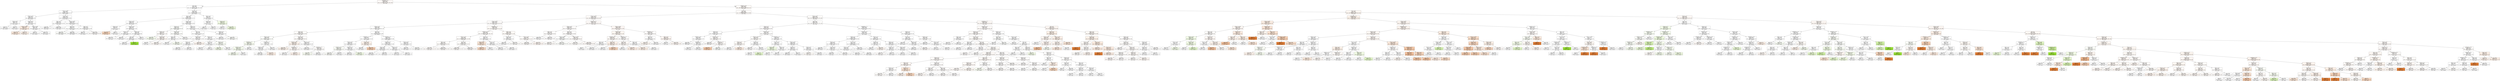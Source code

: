 digraph Tree {
node [shape=box, style="filled", color="black"] ;
0 [label="graphDepth <= 3.5\ngini = 0.832\nsamples = 57574\nvalue = [11123, 9241, 9278, 9327, 9327, 9278]\nclass = mean", fillcolor="#fefaf8"] ;
1 [label="CCR <= 0.55\ngini = 0.833\nsamples = 7148\nvalue = [1232, 1114, 1108, 1293, 1293, 1108]\nclass = minmax", fillcolor="#ffffff"] ;
0 -> 1 [labeldistance=2.5, labelangle=45, headlabel="True"] ;
2 [label="sdComp <= 0.065\ngini = 0.833\nsamples = 4100\nvalue = [692, 596, 712, 694, 694, 712]\nclass = maxmax", fillcolor="#ffffff"] ;
1 -> 2 ;
3 [label="sdComm <= 0.02\ngini = 0.802\nsamples = 364\nvalue = [34, 26, 58, 94, 94, 58]\nclass = minmax", fillcolor="#ffffff"] ;
2 -> 3 ;
4 [label="sdComp <= 0.02\ngini = 0.765\nsamples = 106\nvalue = [0, 14, 14, 32, 32, 14]\nclass = minmax", fillcolor="#ffffff"] ;
3 -> 4 ;
5 [label="gini = 0.77\nsamples = 88\nvalue = [0, 12, 12, 26, 26, 12]\nclass = minmax", fillcolor="#ffffff"] ;
4 -> 5 ;
6 [label="gini = 0.741\nsamples = 18\nvalue = [0, 2, 2, 6, 6, 2]\nclass = minmax", fillcolor="#ffffff"] ;
4 -> 6 ;
7 [label="sdComp <= 0.02\ngini = 0.807\nsamples = 258\nvalue = [34, 12, 44, 62, 62, 44]\nclass = minmax", fillcolor="#ffffff"] ;
3 -> 7 ;
8 [label="sdComm <= 0.065\ngini = 0.787\nsamples = 50\nvalue = [16, 2, 6, 10, 10, 6]\nclass = mean", fillcolor="#fbece1"] ;
7 -> 8 ;
9 [label="gini = 0.765\nsamples = 28\nvalue = [10, 2, 2, 6, 6, 2]\nclass = mean", fillcolor="#fae8db"] ;
8 -> 9 ;
10 [label="gini = 0.793\nsamples = 22\nvalue = [6, 0, 4, 4, 4, 4]\nclass = mean", fillcolor="#fcf1e9"] ;
8 -> 10 ;
11 [label="sdComm <= 0.065\ngini = 0.798\nsamples = 208\nvalue = [18, 10, 38, 52, 52, 38]\nclass = minmax", fillcolor="#ffffff"] ;
7 -> 11 ;
12 [label="gini = 0.8\nsamples = 88\nvalue = [10, 2, 20, 18, 18, 20]\nclass = maxmax", fillcolor="#ffffff"] ;
11 -> 12 ;
13 [label="gini = 0.786\nsamples = 120\nvalue = [8, 8, 18, 34, 34, 18]\nclass = minmax", fillcolor="#ffffff"] ;
11 -> 13 ;
14 [label="sdComm <= 0.02\ngini = 0.833\nsamples = 3736\nvalue = [658, 570, 654, 600, 600, 654]\nclass = mean", fillcolor="#ffffff"] ;
2 -> 14 ;
15 [label="nbproc <= 4.5\ngini = 0.83\nsamples = 1622\nvalue = [306, 220, 304, 244, 244, 304]\nclass = mean", fillcolor="#ffffff"] ;
14 -> 15 ;
16 [label="gini = 0.83\nsamples = 262\nvalue = [50, 40, 50, 36, 36, 50]\nclass = mean", fillcolor="#ffffff"] ;
15 -> 16 ;
17 [label="gini = 0.831\nsamples = 1360\nvalue = [256, 180, 254, 208, 208, 254]\nclass = mean", fillcolor="#ffffff"] ;
15 -> 17 ;
18 [label="sdComm <= 0.065\ngini = 0.833\nsamples = 2114\nvalue = [352, 350, 350, 356, 356, 350]\nclass = minmax", fillcolor="#ffffff"] ;
14 -> 18 ;
19 [label="nbproc <= 4.5\ngini = 0.827\nsamples = 776\nvalue = [102, 158, 104, 154, 154, 104]\nclass = median", fillcolor="#fefffe"] ;
18 -> 19 ;
20 [label="gini = 0.832\nsamples = 376\nvalue = [58, 70, 66, 58, 58, 66]\nclass = median", fillcolor="#fefffc"] ;
19 -> 20 ;
21 [label="gini = 0.806\nsamples = 400\nvalue = [44, 88, 38, 96, 96, 38]\nclass = minmax", fillcolor="#ffffff"] ;
19 -> 21 ;
22 [label="nbproc <= 4.5\ngini = 0.831\nsamples = 1338\nvalue = [250, 192, 246, 202, 202, 246]\nclass = mean", fillcolor="#fffffe"] ;
18 -> 22 ;
23 [label="gini = 0.791\nsamples = 92\nvalue = [8, 8, 26, 12, 12, 26]\nclass = maxmax", fillcolor="#ffffff"] ;
22 -> 23 ;
24 [label="gini = 0.832\nsamples = 1246\nvalue = [242, 184, 220, 190, 190, 220]\nclass = mean", fillcolor="#fefcfb"] ;
22 -> 24 ;
25 [label="sdComm <= 6.5\ngini = 0.829\nsamples = 3048\nvalue = [540, 518, 396, 599, 599, 396]\nclass = minmax", fillcolor="#ffffff"] ;
1 -> 25 ;
26 [label="nbproc <= 4.5\ngini = 0.828\nsamples = 2954\nvalue = [528, 500, 372, 591, 591, 372]\nclass = minmax", fillcolor="#ffffff"] ;
25 -> 26 ;
27 [label="sdComp <= 0.65\ngini = 0.815\nsamples = 534\nvalue = [90, 60, 64, 128, 128, 64]\nclass = minmax", fillcolor="#ffffff"] ;
26 -> 27 ;
28 [label="sdComm <= 0.2\ngini = 0.602\nsamples = 32\nvalue = [4, 0, 0, 14, 14, 0]\nclass = minmax", fillcolor="#ffffff"] ;
27 -> 28 ;
29 [label="gini = 0.625\nsamples = 8\nvalue = [4, 0, 0, 2, 2, 0]\nclass = mean", fillcolor="#f6d5bd"] ;
28 -> 29 ;
30 [label="gini = 0.5\nsamples = 24\nvalue = [0, 0, 0, 12, 12, 0]\nclass = minmax", fillcolor="#ffffff"] ;
28 -> 30 ;
31 [label="sdComm <= 0.65\ngini = 0.821\nsamples = 502\nvalue = [86, 60, 64, 114, 114, 64]\nclass = minmax", fillcolor="#ffffff"] ;
27 -> 31 ;
32 [label="sdComm <= 0.2\ngini = 0.8\nsamples = 180\nvalue = [30, 18, 18, 48, 48, 18]\nclass = minmax", fillcolor="#ffffff"] ;
31 -> 32 ;
33 [label="gini = 0.832\nsamples = 120\nvalue = [22, 18, 18, 22, 22, 18]\nclass = mean", fillcolor="#ffffff"] ;
32 -> 33 ;
34 [label="gini = 0.607\nsamples = 60\nvalue = [8, 0, 0, 26, 26, 0]\nclass = minmax", fillcolor="#ffffff"] ;
32 -> 34 ;
35 [label="sdComp <= 6.5\ngini = 0.828\nsamples = 322\nvalue = [56, 42, 46, 66, 66, 46]\nclass = minmax", fillcolor="#ffffff"] ;
31 -> 35 ;
36 [label="CCR <= 5.5\ngini = 0.828\nsamples = 312\nvalue = [54, 42, 44, 64, 64, 44]\nclass = minmax", fillcolor="#ffffff"] ;
35 -> 36 ;
37 [label="gini = 0.827\nsamples = 310\nvalue = [54, 40, 44, 64, 64, 44]\nclass = minmax", fillcolor="#ffffff"] ;
36 -> 37 ;
38 [label="gini = 0.0\nsamples = 2\nvalue = [0, 2, 0, 0, 0, 0]\nclass = median", fillcolor="#9de539"] ;
36 -> 38 ;
39 [label="gini = 0.8\nsamples = 10\nvalue = [2, 0, 2, 2, 2, 2]\nclass = mean", fillcolor="#ffffff"] ;
35 -> 39 ;
40 [label="sdComm <= 0.65\ngini = 0.829\nsamples = 2420\nvalue = [438, 440, 308, 463, 463, 308]\nclass = minmax", fillcolor="#ffffff"] ;
26 -> 40 ;
41 [label="sdComm <= 0.2\ngini = 0.824\nsamples = 1302\nvalue = [246, 266, 146, 249, 249, 146]\nclass = median", fillcolor="#fdfffc"] ;
40 -> 41 ;
42 [label="sdComp <= 0.2\ngini = 0.827\nsamples = 412\nvalue = [88, 78, 52, 71, 71, 52]\nclass = mean", fillcolor="#fefbf9"] ;
41 -> 42 ;
43 [label="gini = 0.829\nsamples = 62\nvalue = [10, 14, 10, 9, 9, 10]\nclass = median", fillcolor="#f7fdf0"] ;
42 -> 43 ;
44 [label="sdComp <= 0.65\ngini = 0.825\nsamples = 350\nvalue = [78, 64, 42, 62, 62, 42]\nclass = mean", fillcolor="#fef9f5"] ;
42 -> 44 ;
45 [label="gini = 0.667\nsamples = 6\nvalue = [2, 0, 0, 2, 2, 0]\nclass = mean", fillcolor="#ffffff"] ;
44 -> 45 ;
46 [label="gini = 0.826\nsamples = 344\nvalue = [76, 64, 42, 60, 60, 42]\nclass = mean", fillcolor="#fefaf7"] ;
44 -> 46 ;
47 [label="sdComp <= 0.65\ngini = 0.822\nsamples = 890\nvalue = [158, 188, 94, 178, 178, 94]\nclass = median", fillcolor="#fefffc"] ;
41 -> 47 ;
48 [label="sdComp <= 0.2\ngini = 0.819\nsamples = 152\nvalue = [34, 34, 16, 26, 26, 16]\nclass = mean", fillcolor="#ffffff"] ;
47 -> 48 ;
49 [label="gini = 0.822\nsamples = 64\nvalue = [12, 8, 8, 14, 14, 8]\nclass = minmax", fillcolor="#ffffff"] ;
48 -> 49 ;
50 [label="gini = 0.796\nsamples = 88\nvalue = [22, 26, 8, 12, 12, 8]\nclass = median", fillcolor="#f9fdf3"] ;
48 -> 50 ;
51 [label="gini = 0.821\nsamples = 738\nvalue = [124, 154, 78, 152, 152, 78]\nclass = median", fillcolor="#fffffe"] ;
47 -> 51 ;
52 [label="sdComp <= 6.5\ngini = 0.831\nsamples = 1118\nvalue = [192, 174, 162, 214, 214, 162]\nclass = minmax", fillcolor="#ffffff"] ;
40 -> 52 ;
53 [label="CCR <= 5.5\ngini = 0.833\nsamples = 776\nvalue = [134, 122, 122, 138, 138, 122]\nclass = minmax", fillcolor="#ffffff"] ;
52 -> 53 ;
54 [label="sdComp <= 0.65\ngini = 0.831\nsamples = 636\nvalue = [120, 104, 90, 116, 116, 90]\nclass = mean", fillcolor="#fffefd"] ;
53 -> 54 ;
55 [label="sdComp <= 0.2\ngini = 0.83\nsamples = 384\nvalue = [60, 60, 56, 76, 76, 56]\nclass = minmax", fillcolor="#ffffff"] ;
54 -> 55 ;
56 [label="gini = 0.831\nsamples = 280\nvalue = [46, 42, 42, 54, 54, 42]\nclass = minmax", fillcolor="#ffffff"] ;
55 -> 56 ;
57 [label="gini = 0.826\nsamples = 104\nvalue = [14, 18, 14, 22, 22, 14]\nclass = minmax", fillcolor="#ffffff"] ;
55 -> 57 ;
58 [label="gini = 0.826\nsamples = 252\nvalue = [60, 44, 34, 40, 40, 34]\nclass = mean", fillcolor="#fdf5f0"] ;
54 -> 58 ;
59 [label="sdComp <= 2.0\ngini = 0.82\nsamples = 140\nvalue = [14, 18, 32, 22, 22, 32]\nclass = maxmax", fillcolor="#ffffff"] ;
53 -> 59 ;
60 [label="sdComm <= 2.0\ngini = 0.785\nsamples = 78\nvalue = [4, 6, 22, 12, 12, 22]\nclass = maxmax", fillcolor="#ffffff"] ;
59 -> 60 ;
61 [label="gini = 0.726\nsamples = 62\nvalue = [4, 6, 22, 4, 4, 22]\nclass = maxmax", fillcolor="#ffffff"] ;
60 -> 61 ;
62 [label="gini = 0.5\nsamples = 16\nvalue = [0, 0, 0, 8, 8, 0]\nclass = minmax", fillcolor="#ffffff"] ;
60 -> 62 ;
63 [label="sdComm <= 2.0\ngini = 0.832\nsamples = 62\nvalue = [10, 12, 10, 10, 10, 10]\nclass = median", fillcolor="#fbfef7"] ;
59 -> 63 ;
64 [label="gini = 0.746\nsamples = 26\nvalue = [6, 8, 0, 6, 6, 0]\nclass = median", fillcolor="#f5fceb"] ;
63 -> 64 ;
65 [label="gini = 0.796\nsamples = 36\nvalue = [4, 4, 10, 4, 4, 10]\nclass = maxmax", fillcolor="#ffffff"] ;
63 -> 65 ;
66 [label="sdComm <= 2.0\ngini = 0.822\nsamples = 342\nvalue = [58, 52, 40, 76, 76, 40]\nclass = minmax", fillcolor="#ffffff"] ;
52 -> 66 ;
67 [label="gini = 0.814\nsamples = 220\nvalue = [30, 22, 30, 54, 54, 30]\nclass = minmax", fillcolor="#ffffff"] ;
66 -> 67 ;
68 [label="gini = 0.808\nsamples = 122\nvalue = [28, 30, 10, 22, 22, 10]\nclass = median", fillcolor="#fdfefb"] ;
66 -> 68 ;
69 [label="nbproc <= 4.5\ngini = 0.802\nsamples = 94\nvalue = [12, 18, 24, 8, 8, 24]\nclass = maxmax", fillcolor="#ffffff"] ;
25 -> 69 ;
70 [label="sdComp <= 2.0\ngini = 0.685\nsamples = 36\nvalue = [2, 2, 14, 2, 2, 14]\nclass = maxmax", fillcolor="#ffffff"] ;
69 -> 70 ;
71 [label="gini = 0.5\nsamples = 24\nvalue = [0, 0, 12, 0, 0, 12]\nclass = maxmax", fillcolor="#ffffff"] ;
70 -> 71 ;
72 [label="gini = 0.833\nsamples = 12\nvalue = [2, 2, 2, 2, 2, 2]\nclass = mean", fillcolor="#ffffff"] ;
70 -> 72 ;
73 [label="sdComp <= 5.5\ngini = 0.813\nsamples = 58\nvalue = [10, 16, 10, 6, 6, 10]\nclass = median", fillcolor="#f3fce6"] ;
69 -> 73 ;
74 [label="gini = 0.833\nsamples = 12\nvalue = [2, 2, 2, 2, 2, 2]\nclass = mean", fillcolor="#ffffff"] ;
73 -> 74 ;
75 [label="gini = 0.802\nsamples = 46\nvalue = [8, 14, 8, 4, 4, 8]\nclass = median", fillcolor="#f0fbe0"] ;
73 -> 75 ;
76 [label="graphSize <= 40.0\ngini = 0.832\nsamples = 50426\nvalue = [9891, 8127, 8170, 8034, 8034, 8170]\nclass = mean", fillcolor="#fefaf7"] ;
0 -> 76 [labeldistance=2.5, labelangle=-45, headlabel="False"] ;
77 [label="CCR <= 0.55\ngini = 0.833\nsamples = 38553\nvalue = [7336, 6229, 6366, 6128, 6128, 6366]\nclass = mean", fillcolor="#fefbf9"] ;
76 -> 77 ;
78 [label="sdComm <= 0.065\ngini = 0.832\nsamples = 21044\nvalue = [4066, 3430, 3516, 3258, 3258, 3516]\nclass = mean", fillcolor="#fefbf9"] ;
77 -> 78 ;
79 [label="sdComp <= 0.065\ngini = 0.833\nsamples = 14012\nvalue = [2616, 2188, 2376, 2228, 2228, 2376]\nclass = mean", fillcolor="#fefcfb"] ;
78 -> 79 ;
80 [label="sdComm <= 0.02\ngini = 0.833\nsamples = 6354\nvalue = [1132, 998, 1118, 994, 994, 1118]\nclass = mean", fillcolor="#fffffe"] ;
79 -> 80 ;
81 [label="nbproc <= 4.5\ngini = 0.832\nsamples = 3186\nvalue = [612, 522, 550, 476, 476, 550]\nclass = mean", fillcolor="#fefcfa"] ;
80 -> 81 ;
82 [label="sdComp <= 0.02\ngini = 0.825\nsamples = 1002\nvalue = [196, 214, 178, 118, 118, 178]\nclass = median", fillcolor="#fdfefb"] ;
81 -> 82 ;
83 [label="graphDepth <= 7.5\ngini = 0.824\nsamples = 264\nvalue = [42, 62, 32, 48, 48, 32]\nclass = median", fillcolor="#f9fdf2"] ;
82 -> 83 ;
84 [label="graphSize <= 22.5\ngini = 0.826\nsamples = 210\nvalue = [32, 50, 28, 36, 36, 28]\nclass = median", fillcolor="#f7fdef"] ;
83 -> 84 ;
85 [label="gini = 0.825\nsamples = 204\nvalue = [32, 48, 26, 36, 36, 26]\nclass = median", fillcolor="#f8fdf1"] ;
84 -> 85 ;
86 [label="gini = 0.667\nsamples = 6\nvalue = [0, 2, 2, 0, 0, 2]\nclass = median", fillcolor="#ffffff"] ;
84 -> 86 ;
87 [label="gini = 0.807\nsamples = 54\nvalue = [10, 12, 4, 12, 12, 4]\nclass = median", fillcolor="#ffffff"] ;
83 -> 87 ;
88 [label="graphDepth <= 7.5\ngini = 0.818\nsamples = 738\nvalue = [154, 152, 146, 70, 70, 146]\nclass = mean", fillcolor="#fffffe"] ;
82 -> 88 ;
89 [label="graphSize <= 22.5\ngini = 0.818\nsamples = 664\nvalue = [142, 142, 126, 64, 64, 126]\nclass = mean", fillcolor="#ffffff"] ;
88 -> 89 ;
90 [label="gini = 0.819\nsamples = 638\nvalue = [130, 132, 126, 62, 62, 126]\nclass = median", fillcolor="#fffffe"] ;
89 -> 90 ;
91 [label="gini = 0.627\nsamples = 26\nvalue = [12, 10, 0, 2, 2, 0]\nclass = mean", fillcolor="#fcefe6"] ;
89 -> 91 ;
92 [label="gini = 0.796\nsamples = 74\nvalue = [12, 10, 20, 6, 6, 20]\nclass = maxmax", fillcolor="#ffffff"] ;
88 -> 92 ;
93 [label="sdComp <= 0.02\ngini = 0.832\nsamples = 2184\nvalue = [416, 308, 372, 358, 358, 372]\nclass = mean", fillcolor="#fefcfa"] ;
81 -> 93 ;
94 [label="graphSize <= 22.5\ngini = 0.826\nsamples = 484\nvalue = [118, 82, 68, 74, 74, 68]\nclass = mean", fillcolor="#fdf4ed"] ;
93 -> 94 ;
95 [label="gini = 0.818\nsamples = 304\nvalue = [82, 58, 38, 44, 44, 38]\nclass = mean", fillcolor="#fcf3ec"] ;
94 -> 95 ;
96 [label="graphDepth <= 7.5\ngini = 0.831\nsamples = 180\nvalue = [36, 24, 30, 30, 30, 30]\nclass = mean", fillcolor="#fefaf7"] ;
94 -> 96 ;
97 [label="gini = 0.828\nsamples = 106\nvalue = [16, 14, 22, 16, 16, 22]\nclass = maxmax", fillcolor="#ffffff"] ;
96 -> 97 ;
98 [label="gini = 0.814\nsamples = 74\nvalue = [20, 10, 8, 14, 14, 8]\nclass = mean", fillcolor="#fcf2eb"] ;
96 -> 98 ;
99 [label="graphSize <= 22.5\ngini = 0.832\nsamples = 1700\nvalue = [298, 226, 304, 284, 284, 304]\nclass = maxmax", fillcolor="#ffffff"] ;
93 -> 99 ;
100 [label="gini = 0.831\nsamples = 1304\nvalue = [224, 164, 240, 218, 218, 240]\nclass = maxmax", fillcolor="#ffffff"] ;
99 -> 100 ;
101 [label="graphDepth <= 7.5\ngini = 0.833\nsamples = 396\nvalue = [74, 62, 64, 66, 66, 64]\nclass = mean", fillcolor="#fefcfa"] ;
99 -> 101 ;
102 [label="gini = 0.803\nsamples = 84\nvalue = [20, 24, 8, 12, 12, 8]\nclass = median", fillcolor="#f9fdf3"] ;
101 -> 102 ;
103 [label="gini = 0.831\nsamples = 312\nvalue = [54, 38, 56, 54, 54, 56]\nclass = maxmax", fillcolor="#ffffff"] ;
101 -> 103 ;
104 [label="nbproc <= 4.5\ngini = 0.833\nsamples = 3168\nvalue = [520, 476, 568, 518, 518, 568]\nclass = maxmax", fillcolor="#ffffff"] ;
80 -> 104 ;
105 [label="graphDepth <= 7.5\ngini = 0.832\nsamples = 768\nvalue = [118, 110, 130, 140, 140, 130]\nclass = minmax", fillcolor="#ffffff"] ;
104 -> 105 ;
106 [label="sdComp <= 0.02\ngini = 0.831\nsamples = 628\nvalue = [82, 98, 106, 118, 118, 106]\nclass = minmax", fillcolor="#ffffff"] ;
105 -> 106 ;
107 [label="graphSize <= 22.5\ngini = 0.831\nsamples = 338\nvalue = [50, 68, 52, 58, 58, 52]\nclass = median", fillcolor="#fcfef8"] ;
106 -> 107 ;
108 [label="gini = 0.831\nsamples = 304\nvalue = [48, 60, 44, 54, 54, 44]\nclass = median", fillcolor="#fdfefa"] ;
107 -> 108 ;
109 [label="gini = 0.803\nsamples = 34\nvalue = [2, 8, 8, 4, 4, 8]\nclass = median", fillcolor="#ffffff"] ;
107 -> 109 ;
110 [label="graphSize <= 22.5\ngini = 0.822\nsamples = 290\nvalue = [32, 30, 54, 60, 60, 54]\nclass = minmax", fillcolor="#ffffff"] ;
106 -> 110 ;
111 [label="gini = 0.817\nsamples = 248\nvalue = [30, 18, 48, 52, 52, 48]\nclass = minmax", fillcolor="#ffffff"] ;
110 -> 111 ;
112 [label="gini = 0.803\nsamples = 42\nvalue = [2, 12, 6, 8, 8, 6]\nclass = median", fillcolor="#f3fce8"] ;
110 -> 112 ;
113 [label="sdComp <= 0.02\ngini = 0.818\nsamples = 140\nvalue = [36, 12, 24, 22, 22, 24]\nclass = mean", fillcolor="#fcf2eb"] ;
105 -> 113 ;
114 [label="gini = 0.823\nsamples = 88\nvalue = [12, 8, 18, 16, 16, 18]\nclass = maxmax", fillcolor="#ffffff"] ;
113 -> 114 ;
115 [label="gini = 0.728\nsamples = 52\nvalue = [24, 4, 6, 6, 6, 6]\nclass = mean", fillcolor="#f5ceb2"] ;
113 -> 115 ;
116 [label="graphDepth <= 7.5\ngini = 0.832\nsamples = 2400\nvalue = [402, 366, 438, 378, 378, 438]\nclass = maxmax", fillcolor="#ffffff"] ;
104 -> 116 ;
117 [label="graphSize <= 22.5\ngini = 0.831\nsamples = 1852\nvalue = [330, 274, 348, 276, 276, 348]\nclass = maxmax", fillcolor="#ffffff"] ;
116 -> 117 ;
118 [label="sdComp <= 0.02\ngini = 0.832\nsamples = 1648\nvalue = [294, 250, 300, 252, 252, 300]\nclass = maxmax", fillcolor="#ffffff"] ;
117 -> 118 ;
119 [label="gini = 0.83\nsamples = 988\nvalue = [182, 154, 188, 138, 138, 188]\nclass = maxmax", fillcolor="#ffffff"] ;
118 -> 119 ;
120 [label="gini = 0.833\nsamples = 660\nvalue = [112, 96, 112, 114, 114, 112]\nclass = minmax", fillcolor="#ffffff"] ;
118 -> 120 ;
121 [label="sdComp <= 0.02\ngini = 0.817\nsamples = 204\nvalue = [36, 24, 48, 24, 24, 48]\nclass = maxmax", fillcolor="#ffffff"] ;
117 -> 121 ;
122 [label="gini = 0.823\nsamples = 100\nvalue = [12, 12, 22, 16, 16, 22]\nclass = maxmax", fillcolor="#ffffff"] ;
121 -> 122 ;
123 [label="gini = 0.797\nsamples = 104\nvalue = [24, 12, 26, 8, 8, 26]\nclass = maxmax", fillcolor="#ffffff"] ;
121 -> 123 ;
124 [label="sdComp <= 0.02\ngini = 0.831\nsamples = 548\nvalue = [72, 92, 90, 102, 102, 90]\nclass = minmax", fillcolor="#ffffff"] ;
116 -> 124 ;
125 [label="gini = 0.823\nsamples = 230\nvalue = [30, 32, 32, 52, 52, 32]\nclass = minmax", fillcolor="#ffffff"] ;
124 -> 125 ;
126 [label="gini = 0.831\nsamples = 318\nvalue = [42, 60, 58, 50, 50, 58]\nclass = median", fillcolor="#fefffd"] ;
124 -> 126 ;
127 [label="graphDepth <= 7.5\ngini = 0.832\nsamples = 7658\nvalue = [1484, 1190, 1258, 1234, 1234, 1258]\nclass = mean", fillcolor="#fefbf8"] ;
79 -> 127 ;
128 [label="graphSize <= 22.5\ngini = 0.832\nsamples = 6560\nvalue = [1246, 986, 1102, 1062, 1062, 1102]\nclass = mean", fillcolor="#fefcfa"] ;
127 -> 128 ;
129 [label="sdComm <= 0.02\ngini = 0.833\nsamples = 6086\nvalue = [1150, 928, 992, 1012, 1012, 992]\nclass = mean", fillcolor="#fefcfa"] ;
128 -> 129 ;
130 [label="nbproc <= 4.5\ngini = 0.832\nsamples = 2576\nvalue = [496, 352, 422, 442, 442, 422]\nclass = mean", fillcolor="#fefcfa"] ;
129 -> 130 ;
131 [label="gini = 0.832\nsamples = 808\nvalue = [160, 124, 122, 140, 140, 122]\nclass = mean", fillcolor="#fefbf9"] ;
130 -> 131 ;
132 [label="gini = 0.831\nsamples = 1768\nvalue = [336, 228, 300, 302, 302, 300]\nclass = mean", fillcolor="#fefcfa"] ;
130 -> 132 ;
133 [label="nbproc <= 4.5\ngini = 0.833\nsamples = 3510\nvalue = [654, 576, 570, 570, 570, 570]\nclass = mean", fillcolor="#fefcfa"] ;
129 -> 133 ;
134 [label="gini = 0.832\nsamples = 1368\nvalue = [266, 238, 222, 210, 210, 222]\nclass = mean", fillcolor="#fefcfa"] ;
133 -> 134 ;
135 [label="gini = 0.833\nsamples = 2142\nvalue = [388, 338, 348, 360, 360, 348]\nclass = mean", fillcolor="#fffdfc"] ;
133 -> 135 ;
136 [label="nbproc <= 4.5\ngini = 0.814\nsamples = 474\nvalue = [96, 58, 110, 50, 50, 110]\nclass = maxmax", fillcolor="#ffffff"] ;
128 -> 136 ;
137 [label="sdComm <= 0.02\ngini = 0.795\nsamples = 48\nvalue = [16, 4, 6, 8, 8, 6]\nclass = mean", fillcolor="#fae6d7"] ;
136 -> 137 ;
138 [label="gini = 0.765\nsamples = 40\nvalue = [16, 4, 4, 6, 6, 4]\nclass = mean", fillcolor="#f7dac5"] ;
137 -> 138 ;
139 [label="gini = 0.75\nsamples = 8\nvalue = [0, 0, 2, 2, 2, 2]\nclass = maxmax", fillcolor="#ffffff"] ;
137 -> 139 ;
140 [label="sdComm <= 0.02\ngini = 0.81\nsamples = 426\nvalue = [80, 54, 104, 42, 42, 104]\nclass = maxmax", fillcolor="#ffffff"] ;
136 -> 140 ;
141 [label="gini = 0.794\nsamples = 244\nvalue = [44, 40, 64, 16, 16, 64]\nclass = maxmax", fillcolor="#ffffff"] ;
140 -> 141 ;
142 [label="gini = 0.818\nsamples = 182\nvalue = [36, 14, 40, 26, 26, 40]\nclass = maxmax", fillcolor="#ffffff"] ;
140 -> 142 ;
143 [label="nbproc <= 4.5\ngini = 0.829\nsamples = 1098\nvalue = [238, 204, 156, 172, 172, 156]\nclass = mean", fillcolor="#fefaf7"] ;
127 -> 143 ;
144 [label="sdComm <= 0.02\ngini = 0.828\nsamples = 310\nvalue = [58, 44, 42, 62, 62, 42]\nclass = minmax", fillcolor="#ffffff"] ;
143 -> 144 ;
145 [label="gini = 0.818\nsamples = 184\nvalue = [34, 26, 20, 42, 42, 20]\nclass = minmax", fillcolor="#ffffff"] ;
144 -> 145 ;
146 [label="gini = 0.832\nsamples = 126\nvalue = [24, 18, 22, 20, 20, 22]\nclass = mean", fillcolor="#fefdfb"] ;
144 -> 146 ;
147 [label="sdComm <= 0.02\ngini = 0.826\nsamples = 788\nvalue = [180, 160, 114, 110, 110, 114]\nclass = mean", fillcolor="#fefbf9"] ;
143 -> 147 ;
148 [label="gini = 0.828\nsamples = 636\nvalue = [138, 126, 96, 90, 90, 96]\nclass = mean", fillcolor="#fefcfa"] ;
147 -> 148 ;
149 [label="gini = 0.811\nsamples = 152\nvalue = [42, 34, 18, 20, 20, 18]\nclass = mean", fillcolor="#fdf6f2"] ;
147 -> 149 ;
150 [label="graphSize <= 22.5\ngini = 0.831\nsamples = 7032\nvalue = [1450, 1242, 1140, 1030, 1030, 1140]\nclass = mean", fillcolor="#fefaf8"] ;
78 -> 150 ;
151 [label="sdComp <= 0.02\ngini = 0.831\nsamples = 5774\nvalue = [1170, 1068, 914, 854, 854, 914]\nclass = mean", fillcolor="#fefcfb"] ;
150 -> 151 ;
152 [label="nbproc <= 4.5\ngini = 0.831\nsamples = 584\nvalue = [112, 104, 84, 100, 100, 84]\nclass = mean", fillcolor="#fffdfc"] ;
151 -> 152 ;
153 [label="gini = 0.828\nsamples = 154\nvalue = [30, 24, 20, 30, 30, 20]\nclass = mean", fillcolor="#ffffff"] ;
152 -> 153 ;
154 [label="gini = 0.832\nsamples = 430\nvalue = [82, 80, 64, 70, 70, 64]\nclass = mean", fillcolor="#fffefe"] ;
152 -> 154 ;
155 [label="nbproc <= 4.5\ngini = 0.831\nsamples = 5190\nvalue = [1058, 964, 830, 754, 754, 830]\nclass = mean", fillcolor="#fefcfb"] ;
151 -> 155 ;
156 [label="sdComp <= 0.065\ngini = 0.831\nsamples = 1312\nvalue = [246, 254, 218, 188, 188, 218]\nclass = median", fillcolor="#fefffe"] ;
155 -> 156 ;
157 [label="gini = 0.832\nsamples = 172\nvalue = [34, 30, 26, 28, 28, 26]\nclass = mean", fillcolor="#fefbf9"] ;
156 -> 157 ;
158 [label="gini = 0.831\nsamples = 1140\nvalue = [212, 224, 192, 160, 160, 192]\nclass = median", fillcolor="#fefffc"] ;
156 -> 158 ;
159 [label="sdComp <= 0.065\ngini = 0.83\nsamples = 3878\nvalue = [812, 710, 612, 566, 566, 612]\nclass = mean", fillcolor="#fefbf9"] ;
155 -> 159 ;
160 [label="gini = 0.828\nsamples = 844\nvalue = [182, 170, 124, 122, 122, 124]\nclass = mean", fillcolor="#fffdfb"] ;
159 -> 160 ;
161 [label="gini = 0.831\nsamples = 3034\nvalue = [630, 540, 488, 444, 444, 488]\nclass = mean", fillcolor="#fefaf8"] ;
159 -> 161 ;
162 [label="sdComp <= 0.065\ngini = 0.828\nsamples = 1258\nvalue = [280, 174, 226, 176, 176, 226]\nclass = mean", fillcolor="#fef8f5"] ;
150 -> 162 ;
163 [label="sdComp <= 0.02\ngini = 0.829\nsamples = 662\nvalue = [146, 92, 102, 110, 110, 102]\nclass = mean", fillcolor="#fdf7f2"] ;
162 -> 163 ;
164 [label="graphDepth <= 7.5\ngini = 0.823\nsamples = 308\nvalue = [70, 42, 60, 38, 38, 60]\nclass = mean", fillcolor="#fefaf7"] ;
163 -> 164 ;
165 [label="nbproc <= 4.5\ngini = 0.831\nsamples = 152\nvalue = [24, 20, 28, 26, 26, 28]\nclass = maxmax", fillcolor="#ffffff"] ;
164 -> 165 ;
166 [label="gini = 0.5\nsamples = 4\nvalue = [0, 0, 2, 0, 0, 2]\nclass = maxmax", fillcolor="#ffffff"] ;
165 -> 166 ;
167 [label="gini = 0.832\nsamples = 148\nvalue = [24, 20, 26, 26, 26, 26]\nclass = maxmax", fillcolor="#ffffff"] ;
165 -> 167 ;
168 [label="nbproc <= 4.5\ngini = 0.797\nsamples = 156\nvalue = [46, 22, 32, 12, 12, 32]\nclass = mean", fillcolor="#fcf1e9"] ;
164 -> 168 ;
169 [label="gini = 0.814\nsamples = 102\nvalue = [20, 10, 24, 12, 12, 24]\nclass = maxmax", fillcolor="#ffffff"] ;
168 -> 169 ;
170 [label="gini = 0.675\nsamples = 54\nvalue = [26, 12, 8, 0, 0, 8]\nclass = mean", fillcolor="#f6d5bd"] ;
168 -> 170 ;
171 [label="graphDepth <= 7.5\ngini = 0.823\nsamples = 354\nvalue = [76, 50, 42, 72, 72, 42]\nclass = mean", fillcolor="#fffdfc"] ;
163 -> 171 ;
172 [label="nbproc <= 4.5\ngini = 0.828\nsamples = 102\nvalue = [22, 12, 18, 16, 16, 18]\nclass = mean", fillcolor="#fef9f6"] ;
171 -> 172 ;
173 [label="gini = 0.8\nsamples = 30\nvalue = [2, 4, 8, 4, 4, 8]\nclass = maxmax", fillcolor="#ffffff"] ;
172 -> 173 ;
174 [label="gini = 0.816\nsamples = 72\nvalue = [20, 8, 10, 12, 12, 10]\nclass = mean", fillcolor="#fceee5"] ;
172 -> 174 ;
175 [label="nbproc <= 4.5\ngini = 0.814\nsamples = 252\nvalue = [54, 38, 24, 56, 56, 24]\nclass = minmax", fillcolor="#ffffff"] ;
171 -> 175 ;
176 [label="gini = 0.762\nsamples = 66\nvalue = [22, 16, 2, 12, 12, 2]\nclass = mean", fillcolor="#fcf0e7"] ;
175 -> 176 ;
177 [label="gini = 0.817\nsamples = 186\nvalue = [32, 22, 22, 44, 44, 22]\nclass = minmax", fillcolor="#ffffff"] ;
175 -> 177 ;
178 [label="graphDepth <= 7.5\ngini = 0.819\nsamples = 596\nvalue = [134, 82, 124, 66, 66, 124]\nclass = mean", fillcolor="#fefcfb"] ;
162 -> 178 ;
179 [label="nbproc <= 4.5\ngini = 0.811\nsamples = 270\nvalue = [56, 26, 64, 30, 30, 64]\nclass = maxmax", fillcolor="#ffffff"] ;
178 -> 179 ;
180 [label="gini = 0.745\nsamples = 40\nvalue = [12, 8, 10, 0, 0, 10]\nclass = mean", fillcolor="#fdf7f2"] ;
179 -> 180 ;
181 [label="gini = 0.813\nsamples = 230\nvalue = [44, 18, 54, 30, 30, 54]\nclass = maxmax", fillcolor="#ffffff"] ;
179 -> 181 ;
182 [label="nbproc <= 4.5\ngini = 0.821\nsamples = 326\nvalue = [78, 56, 60, 36, 36, 60]\nclass = mean", fillcolor="#fdf6f2"] ;
178 -> 182 ;
183 [label="gini = 0.667\nsamples = 12\nvalue = [4, 0, 0, 4, 4, 0]\nclass = mean", fillcolor="#ffffff"] ;
182 -> 183 ;
184 [label="gini = 0.819\nsamples = 314\nvalue = [74, 56, 60, 32, 32, 60]\nclass = mean", fillcolor="#fef8f4"] ;
182 -> 184 ;
185 [label="sdComp <= 0.65\ngini = 0.833\nsamples = 17509\nvalue = [3270, 2799, 2850, 2870, 2870, 2850]\nclass = mean", fillcolor="#fefcfa"] ;
77 -> 185 ;
186 [label="nbproc <= 4.5\ngini = 0.833\nsamples = 7602\nvalue = [1330, 1232, 1244, 1276, 1276, 1244]\nclass = mean", fillcolor="#fffefd"] ;
185 -> 186 ;
187 [label="sdComm <= 0.2\ngini = 0.832\nsamples = 2022\nvalue = [380, 322, 300, 360, 360, 300]\nclass = mean", fillcolor="#fffdfd"] ;
186 -> 187 ;
188 [label="sdComp <= 0.2\ngini = 0.829\nsamples = 1138\nvalue = [220, 186, 148, 218, 218, 148]\nclass = mean", fillcolor="#ffffff"] ;
187 -> 188 ;
189 [label="graphSize <= 22.5\ngini = 0.825\nsamples = 608\nvalue = [114, 106, 70, 124, 124, 70]\nclass = minmax", fillcolor="#ffffff"] ;
188 -> 189 ;
190 [label="gini = 0.823\nsamples = 500\nvalue = [98, 98, 54, 98, 98, 54]\nclass = mean", fillcolor="#ffffff"] ;
189 -> 190 ;
191 [label="graphDepth <= 7.5\ngini = 0.813\nsamples = 108\nvalue = [16, 8, 16, 26, 26, 16]\nclass = minmax", fillcolor="#ffffff"] ;
189 -> 191 ;
192 [label="gini = 0.798\nsamples = 44\nvalue = [8, 0, 8, 10, 10, 8]\nclass = minmax", fillcolor="#ffffff"] ;
191 -> 192 ;
193 [label="gini = 0.812\nsamples = 64\nvalue = [8, 8, 8, 16, 16, 8]\nclass = minmax", fillcolor="#ffffff"] ;
191 -> 193 ;
194 [label="graphSize <= 22.5\ngini = 0.831\nsamples = 530\nvalue = [106, 80, 78, 94, 94, 78]\nclass = mean", fillcolor="#fefcfa"] ;
188 -> 194 ;
195 [label="gini = 0.831\nsamples = 354\nvalue = [68, 46, 56, 64, 64, 56]\nclass = mean", fillcolor="#fffdfc"] ;
194 -> 195 ;
196 [label="graphDepth <= 7.5\ngini = 0.827\nsamples = 176\nvalue = [38, 34, 22, 30, 30, 22]\nclass = mean", fillcolor="#fefbf9"] ;
194 -> 196 ;
197 [label="gini = 0.617\nsamples = 18\nvalue = [10, 4, 0, 2, 2, 0]\nclass = mean", fillcolor="#f4c9aa"] ;
196 -> 197 ;
198 [label="gini = 0.831\nsamples = 158\nvalue = [28, 30, 22, 28, 28, 22]\nclass = median", fillcolor="#fdfffc"] ;
196 -> 198 ;
199 [label="graphSize <= 22.5\ngini = 0.833\nsamples = 884\nvalue = [160, 136, 152, 142, 142, 152]\nclass = mean", fillcolor="#fffefd"] ;
187 -> 199 ;
200 [label="sdComm <= 0.65\ngini = 0.831\nsamples = 394\nvalue = [76, 54, 62, 70, 70, 62]\nclass = mean", fillcolor="#fffdfb"] ;
199 -> 200 ;
201 [label="sdComp <= 0.2\ngini = 0.822\nsamples = 192\nvalue = [44, 24, 24, 38, 38, 24]\nclass = mean", fillcolor="#fefaf7"] ;
200 -> 201 ;
202 [label="gini = 0.822\nsamples = 142\nvalue = [28, 14, 20, 30, 30, 20]\nclass = minmax", fillcolor="#ffffff"] ;
201 -> 202 ;
203 [label="gini = 0.794\nsamples = 50\nvalue = [16, 10, 4, 8, 8, 4]\nclass = mean", fillcolor="#fbece1"] ;
201 -> 203 ;
204 [label="sdComp <= 0.2\ngini = 0.832\nsamples = 202\nvalue = [32, 30, 38, 32, 32, 38]\nclass = maxmax", fillcolor="#ffffff"] ;
200 -> 204 ;
205 [label="gini = 0.833\nsamples = 110\nvalue = [20, 18, 18, 18, 18, 18]\nclass = mean", fillcolor="#fefcfb"] ;
204 -> 205 ;
206 [label="gini = 0.825\nsamples = 92\nvalue = [12, 12, 20, 14, 14, 20]\nclass = maxmax", fillcolor="#ffffff"] ;
204 -> 206 ;
207 [label="graphDepth <= 7.5\ngini = 0.832\nsamples = 490\nvalue = [84, 82, 90, 72, 72, 90]\nclass = maxmax", fillcolor="#ffffff"] ;
199 -> 207 ;
208 [label="sdComm <= 0.65\ngini = 0.814\nsamples = 110\nvalue = [18, 24, 24, 10, 10, 24]\nclass = median", fillcolor="#ffffff"] ;
207 -> 208 ;
209 [label="sdComp <= 0.2\ngini = 0.806\nsamples = 72\nvalue = [14, 22, 10, 8, 8, 10]\nclass = median", fillcolor="#f1fbe4"] ;
208 -> 209 ;
210 [label="gini = 0.796\nsamples = 52\nvalue = [14, 14, 8, 4, 4, 8]\nclass = mean", fillcolor="#ffffff"] ;
209 -> 210 ;
211 [label="gini = 0.74\nsamples = 20\nvalue = [0, 8, 2, 4, 4, 2]\nclass = median", fillcolor="#e6f8ce"] ;
209 -> 211 ;
212 [label="sdComp <= 0.2\ngini = 0.709\nsamples = 38\nvalue = [4, 2, 14, 2, 2, 14]\nclass = maxmax", fillcolor="#ffffff"] ;
208 -> 212 ;
213 [label="gini = 0.833\nsamples = 12\nvalue = [2, 2, 2, 2, 2, 2]\nclass = mean", fillcolor="#ffffff"] ;
212 -> 213 ;
214 [label="gini = 0.568\nsamples = 26\nvalue = [2, 0, 12, 0, 0, 12]\nclass = maxmax", fillcolor="#ffffff"] ;
212 -> 214 ;
215 [label="sdComm <= 0.65\ngini = 0.833\nsamples = 380\nvalue = [66, 58, 66, 62, 62, 66]\nclass = mean", fillcolor="#ffffff"] ;
207 -> 215 ;
216 [label="sdComp <= 0.2\ngini = 0.821\nsamples = 212\nvalue = [36, 24, 48, 28, 28, 48]\nclass = maxmax", fillcolor="#ffffff"] ;
215 -> 216 ;
217 [label="gini = 0.829\nsamples = 142\nvalue = [26, 20, 28, 20, 20, 28]\nclass = maxmax", fillcolor="#ffffff"] ;
216 -> 217 ;
218 [label="gini = 0.787\nsamples = 70\nvalue = [10, 4, 20, 8, 8, 20]\nclass = maxmax", fillcolor="#ffffff"] ;
216 -> 218 ;
219 [label="sdComp <= 0.2\ngini = 0.822\nsamples = 168\nvalue = [30, 34, 18, 34, 34, 18]\nclass = median", fillcolor="#ffffff"] ;
215 -> 219 ;
220 [label="gini = 0.831\nsamples = 70\nvalue = [14, 12, 10, 12, 12, 10]\nclass = mean", fillcolor="#fefbf8"] ;
219 -> 220 ;
221 [label="gini = 0.809\nsamples = 98\nvalue = [16, 22, 8, 22, 22, 8]\nclass = median", fillcolor="#ffffff"] ;
219 -> 221 ;
222 [label="graphDepth <= 7.5\ngini = 0.833\nsamples = 5580\nvalue = [950, 910, 944, 916, 916, 944]\nclass = mean", fillcolor="#ffffff"] ;
186 -> 222 ;
223 [label="graphSize <= 22.5\ngini = 0.833\nsamples = 4426\nvalue = [750, 716, 726, 754, 754, 726]\nclass = minmax", fillcolor="#ffffff"] ;
222 -> 223 ;
224 [label="sdComp <= 0.2\ngini = 0.833\nsamples = 3860\nvalue = [652, 636, 642, 644, 644, 642]\nclass = mean", fillcolor="#ffffff"] ;
223 -> 224 ;
225 [label="sdComm <= 0.2\ngini = 0.833\nsamples = 1706\nvalue = [300, 290, 276, 282, 282, 276]\nclass = mean", fillcolor="#fffefe"] ;
224 -> 225 ;
226 [label="gini = 0.833\nsamples = 394\nvalue = [68, 62, 62, 70, 70, 62]\nclass = minmax", fillcolor="#ffffff"] ;
225 -> 226 ;
227 [label="sdComm <= 0.65\ngini = 0.833\nsamples = 1312\nvalue = [232, 228, 214, 212, 212, 214]\nclass = mean", fillcolor="#fffffe"] ;
225 -> 227 ;
228 [label="gini = 0.833\nsamples = 684\nvalue = [116, 116, 114, 112, 112, 114]\nclass = mean", fillcolor="#ffffff"] ;
227 -> 228 ;
229 [label="gini = 0.833\nsamples = 628\nvalue = [116, 112, 100, 100, 100, 100]\nclass = mean", fillcolor="#fffefd"] ;
227 -> 229 ;
230 [label="sdComm <= 0.65\ngini = 0.833\nsamples = 2154\nvalue = [352, 346, 366, 362, 362, 366]\nclass = maxmax", fillcolor="#ffffff"] ;
224 -> 230 ;
231 [label="sdComm <= 0.2\ngini = 0.833\nsamples = 908\nvalue = [152, 144, 162, 144, 144, 162]\nclass = maxmax", fillcolor="#ffffff"] ;
230 -> 231 ;
232 [label="gini = 0.833\nsamples = 350\nvalue = [60, 50, 60, 60, 60, 60]\nclass = mean", fillcolor="#ffffff"] ;
231 -> 232 ;
233 [label="gini = 0.832\nsamples = 558\nvalue = [92, 94, 102, 84, 84, 102]\nclass = maxmax", fillcolor="#ffffff"] ;
231 -> 233 ;
234 [label="gini = 0.833\nsamples = 1246\nvalue = [200, 202, 204, 218, 218, 204]\nclass = minmax", fillcolor="#ffffff"] ;
230 -> 234 ;
235 [label="sdComm <= 0.2\ngini = 0.83\nsamples = 566\nvalue = [98, 80, 84, 110, 110, 84]\nclass = minmax", fillcolor="#ffffff"] ;
223 -> 235 ;
236 [label="sdComp <= 0.2\ngini = 0.798\nsamples = 100\nvalue = [24, 24, 20, 6, 6, 20]\nclass = mean", fillcolor="#ffffff"] ;
235 -> 236 ;
237 [label="gini = 0.705\nsamples = 54\nvalue = [4, 6, 20, 2, 2, 20]\nclass = maxmax", fillcolor="#ffffff"] ;
236 -> 237 ;
238 [label="gini = 0.643\nsamples = 46\nvalue = [20, 18, 0, 4, 4, 0]\nclass = mean", fillcolor="#fdf6f1"] ;
236 -> 238 ;
239 [label="sdComp <= 0.2\ngini = 0.823\nsamples = 466\nvalue = [74, 56, 64, 104, 104, 64]\nclass = minmax", fillcolor="#ffffff"] ;
235 -> 239 ;
240 [label="sdComm <= 0.65\ngini = 0.81\nsamples = 290\nvalue = [50, 36, 30, 72, 72, 30]\nclass = minmax", fillcolor="#ffffff"] ;
239 -> 240 ;
241 [label="gini = 0.82\nsamples = 116\nvalue = [26, 14, 14, 24, 24, 14]\nclass = mean", fillcolor="#fefcfb"] ;
240 -> 241 ;
242 [label="gini = 0.796\nsamples = 174\nvalue = [24, 22, 16, 48, 48, 16]\nclass = minmax", fillcolor="#ffffff"] ;
240 -> 242 ;
243 [label="sdComm <= 0.65\ngini = 0.828\nsamples = 176\nvalue = [24, 20, 34, 32, 32, 34]\nclass = maxmax", fillcolor="#ffffff"] ;
239 -> 243 ;
244 [label="gini = 0.81\nsamples = 68\nvalue = [8, 4, 12, 16, 16, 12]\nclass = minmax", fillcolor="#ffffff"] ;
243 -> 244 ;
245 [label="gini = 0.829\nsamples = 108\nvalue = [16, 16, 22, 16, 16, 22]\nclass = maxmax", fillcolor="#ffffff"] ;
243 -> 245 ;
246 [label="sdComp <= 0.2\ngini = 0.831\nsamples = 1154\nvalue = [200, 194, 218, 162, 162, 218]\nclass = maxmax", fillcolor="#ffffff"] ;
222 -> 246 ;
247 [label="sdComm <= 0.2\ngini = 0.831\nsamples = 566\nvalue = [88, 86, 110, 86, 86, 110]\nclass = maxmax", fillcolor="#ffffff"] ;
246 -> 247 ;
248 [label="gini = 0.804\nsamples = 130\nvalue = [16, 10, 34, 18, 18, 34]\nclass = maxmax", fillcolor="#ffffff"] ;
247 -> 248 ;
249 [label="sdComm <= 0.65\ngini = 0.833\nsamples = 436\nvalue = [72, 76, 76, 68, 68, 76]\nclass = median", fillcolor="#ffffff"] ;
247 -> 249 ;
250 [label="gini = 0.829\nsamples = 210\nvalue = [28, 38, 42, 30, 30, 42]\nclass = maxmax", fillcolor="#ffffff"] ;
249 -> 250 ;
251 [label="gini = 0.832\nsamples = 226\nvalue = [44, 38, 34, 38, 38, 34]\nclass = mean", fillcolor="#fefbf9"] ;
249 -> 251 ;
252 [label="sdComm <= 0.2\ngini = 0.829\nsamples = 588\nvalue = [112, 108, 108, 76, 76, 108]\nclass = mean", fillcolor="#fffefd"] ;
246 -> 252 ;
253 [label="gini = 0.826\nsamples = 376\nvalue = [80, 80, 60, 48, 48, 60]\nclass = mean", fillcolor="#ffffff"] ;
252 -> 253 ;
254 [label="sdComm <= 0.65\ngini = 0.822\nsamples = 212\nvalue = [32, 28, 48, 28, 28, 48]\nclass = maxmax", fillcolor="#ffffff"] ;
252 -> 254 ;
255 [label="gini = 0.811\nsamples = 112\nvalue = [12, 12, 28, 16, 16, 28]\nclass = maxmax", fillcolor="#ffffff"] ;
254 -> 255 ;
256 [label="gini = 0.826\nsamples = 100\nvalue = [20, 16, 20, 12, 12, 20]\nclass = mean", fillcolor="#ffffff"] ;
254 -> 256 ;
257 [label="graphDepth <= 7.5\ngini = 0.832\nsamples = 9907\nvalue = [1940, 1567, 1606, 1594, 1594, 1606]\nclass = mean", fillcolor="#fefaf7"] ;
185 -> 257 ;
258 [label="graphSize <= 22.5\ngini = 0.833\nsamples = 6731\nvalue = [1270, 1073, 1108, 1086, 1086, 1108]\nclass = mean", fillcolor="#fefbf9"] ;
257 -> 258 ;
259 [label="sdComm <= 0.2\ngini = 0.832\nsamples = 6082\nvalue = [1170, 964, 1012, 962, 962, 1012]\nclass = mean", fillcolor="#fefbf9"] ;
258 -> 259 ;
260 [label="nbproc <= 4.5\ngini = 0.805\nsamples = 252\nvalue = [52, 20, 62, 28, 28, 62]\nclass = maxmax", fillcolor="#ffffff"] ;
259 -> 260 ;
261 [label="gini = 0.827\nsamples = 130\nvalue = [20, 14, 26, 22, 22, 26]\nclass = maxmax", fillcolor="#ffffff"] ;
260 -> 261 ;
262 [label="gini = 0.75\nsamples = 122\nvalue = [32, 6, 36, 6, 6, 36]\nclass = maxmax", fillcolor="#ffffff"] ;
260 -> 262 ;
263 [label="sdComm <= 0.65\ngini = 0.833\nsamples = 5830\nvalue = [1118, 944, 950, 934, 934, 950]\nclass = mean", fillcolor="#fefbf8"] ;
259 -> 263 ;
264 [label="nbproc <= 4.5\ngini = 0.828\nsamples = 488\nvalue = [88, 76, 64, 98, 98, 64]\nclass = minmax", fillcolor="#ffffff"] ;
263 -> 264 ;
265 [label="gini = 0.823\nsamples = 156\nvalue = [28, 20, 34, 20, 20, 34]\nclass = maxmax", fillcolor="#ffffff"] ;
264 -> 265 ;
266 [label="gini = 0.812\nsamples = 332\nvalue = [60, 56, 30, 78, 78, 30]\nclass = minmax", fillcolor="#ffffff"] ;
264 -> 266 ;
267 [label="CCR <= 5.5\ngini = 0.832\nsamples = 5342\nvalue = [1030, 868, 886, 836, 836, 886]\nclass = mean", fillcolor="#fefbf9"] ;
263 -> 267 ;
268 [label="nbproc <= 4.5\ngini = 0.818\nsamples = 422\nvalue = [92, 70, 88, 42, 42, 88]\nclass = mean", fillcolor="#fffdfd"] ;
267 -> 268 ;
269 [label="gini = 0.812\nsamples = 120\nvalue = [28, 8, 26, 16, 16, 26]\nclass = mean", fillcolor="#fefcfb"] ;
268 -> 269 ;
270 [label="gini = 0.814\nsamples = 302\nvalue = [64, 62, 62, 26, 26, 62]\nclass = mean", fillcolor="#fffefd"] ;
268 -> 270 ;
271 [label="sdComm <= 6.5\ngini = 0.833\nsamples = 4920\nvalue = [938, 798, 798, 794, 794, 798]\nclass = mean", fillcolor="#fefbf8"] ;
267 -> 271 ;
272 [label="sdComp <= 6.5\ngini = 0.832\nsamples = 3416\nvalue = [666, 554, 554, 544, 544, 554]\nclass = mean", fillcolor="#fefaf7"] ;
271 -> 272 ;
273 [label="sdComp <= 2.0\ngini = 0.832\nsamples = 1684\nvalue = [322, 270, 282, 264, 264, 282]\nclass = mean", fillcolor="#fefbf9"] ;
272 -> 273 ;
274 [label="nbproc <= 4.5\ngini = 0.83\nsamples = 306\nvalue = [66, 52, 46, 48, 48, 46]\nclass = mean", fillcolor="#fef8f4"] ;
273 -> 274 ;
275 [label="sdComm <= 2.0\ngini = 0.833\nsamples = 248\nvalue = [44, 40, 40, 42, 42, 40]\nclass = mean", fillcolor="#fffefd"] ;
274 -> 275 ;
276 [label="gini = 0.833\nsamples = 128\nvalue = [24, 20, 20, 22, 22, 20]\nclass = mean", fillcolor="#fffdfb"] ;
275 -> 276 ;
277 [label="gini = 0.833\nsamples = 120\nvalue = [20, 20, 20, 20, 20, 20]\nclass = mean", fillcolor="#ffffff"] ;
275 -> 277 ;
278 [label="sdComm <= 2.0\ngini = 0.771\nsamples = 58\nvalue = [22, 12, 6, 6, 6, 6]\nclass = mean", fillcolor="#f9e4d4"] ;
274 -> 278 ;
279 [label="gini = 0.828\nsamples = 26\nvalue = [6, 4, 4, 4, 4, 4]\nclass = mean", fillcolor="#fdf4ed"] ;
278 -> 279 ;
280 [label="gini = 0.672\nsamples = 32\nvalue = [16, 8, 2, 2, 2, 2]\nclass = mean", fillcolor="#f6d5bd"] ;
278 -> 280 ;
281 [label="sdComm <= 2.0\ngini = 0.833\nsamples = 1378\nvalue = [256, 218, 236, 216, 216, 236]\nclass = mean", fillcolor="#fffdfc"] ;
273 -> 281 ;
282 [label="nbproc <= 4.5\ngini = 0.831\nsamples = 412\nvalue = [80, 64, 74, 60, 60, 74]\nclass = mean", fillcolor="#fffdfb"] ;
281 -> 282 ;
283 [label="gini = 0.825\nsamples = 178\nvalue = [40, 26, 34, 22, 22, 34]\nclass = mean", fillcolor="#fefaf7"] ;
282 -> 283 ;
284 [label="gini = 0.833\nsamples = 234\nvalue = [40, 38, 40, 38, 38, 40]\nclass = mean", fillcolor="#ffffff"] ;
282 -> 284 ;
285 [label="nbproc <= 4.5\ngini = 0.833\nsamples = 966\nvalue = [176, 154, 162, 156, 156, 162]\nclass = mean", fillcolor="#fffdfc"] ;
281 -> 285 ;
286 [label="gini = 0.833\nsamples = 566\nvalue = [102, 92, 92, 94, 94, 92]\nclass = mean", fillcolor="#fffdfc"] ;
285 -> 286 ;
287 [label="gini = 0.832\nsamples = 400\nvalue = [74, 62, 70, 62, 62, 70]\nclass = mean", fillcolor="#fffdfd"] ;
285 -> 287 ;
288 [label="nbproc <= 4.5\ngini = 0.832\nsamples = 1732\nvalue = [344, 284, 272, 280, 280, 272]\nclass = mean", fillcolor="#fefaf7"] ;
272 -> 288 ;
289 [label="sdComm <= 2.0\ngini = 0.832\nsamples = 1526\nvalue = [304, 246, 244, 244, 244, 244]\nclass = mean", fillcolor="#fef9f6"] ;
288 -> 289 ;
290 [label="gini = 0.832\nsamples = 1080\nvalue = [210, 174, 176, 172, 172, 176]\nclass = mean", fillcolor="#fefaf8"] ;
289 -> 290 ;
291 [label="gini = 0.831\nsamples = 446\nvalue = [94, 72, 68, 72, 72, 68]\nclass = mean", fillcolor="#fdf8f3"] ;
289 -> 291 ;
292 [label="sdComm <= 2.0\ngini = 0.83\nsamples = 206\nvalue = [40, 38, 28, 36, 36, 28]\nclass = mean", fillcolor="#fffefd"] ;
288 -> 292 ;
293 [label="gini = 0.809\nsamples = 46\nvalue = [10, 12, 4, 8, 8, 4]\nclass = median", fillcolor="#fafef4"] ;
292 -> 293 ;
294 [label="gini = 0.832\nsamples = 160\nvalue = [30, 26, 24, 28, 28, 24]\nclass = mean", fillcolor="#fffdfc"] ;
292 -> 294 ;
295 [label="nbproc <= 4.5\ngini = 0.833\nsamples = 1504\nvalue = [272, 244, 244, 250, 250, 244]\nclass = mean", fillcolor="#fffdfc"] ;
271 -> 295 ;
296 [label="sdComp <= 6.5\ngini = 0.833\nsamples = 876\nvalue = [160, 144, 140, 146, 146, 140]\nclass = mean", fillcolor="#fffdfb"] ;
295 -> 296 ;
297 [label="sdComp <= 2.0\ngini = 0.833\nsamples = 490\nvalue = [88, 82, 78, 82, 82, 78]\nclass = mean", fillcolor="#fffdfc"] ;
296 -> 297 ;
298 [label="gini = 0.833\nsamples = 208\nvalue = [38, 34, 34, 34, 34, 34]\nclass = mean", fillcolor="#fefcfa"] ;
297 -> 298 ;
299 [label="gini = 0.833\nsamples = 282\nvalue = [50, 48, 44, 48, 48, 44]\nclass = mean", fillcolor="#fffefd"] ;
297 -> 299 ;
300 [label="gini = 0.833\nsamples = 386\nvalue = [72, 62, 62, 64, 64, 62]\nclass = mean", fillcolor="#fefcfa"] ;
296 -> 300 ;
301 [label="sdComp <= 2.0\ngini = 0.833\nsamples = 628\nvalue = [112, 100, 104, 104, 104, 104]\nclass = mean", fillcolor="#fffdfc"] ;
295 -> 301 ;
302 [label="gini = 0.833\nsamples = 288\nvalue = [52, 44, 48, 48, 48, 48]\nclass = mean", fillcolor="#fffdfc"] ;
301 -> 302 ;
303 [label="sdComp <= 6.5\ngini = 0.833\nsamples = 340\nvalue = [60, 56, 56, 56, 56, 56]\nclass = mean", fillcolor="#fffdfc"] ;
301 -> 303 ;
304 [label="gini = 0.833\nsamples = 96\nvalue = [16, 16, 16, 16, 16, 16]\nclass = mean", fillcolor="#ffffff"] ;
303 -> 304 ;
305 [label="gini = 0.833\nsamples = 244\nvalue = [44, 40, 40, 40, 40, 40]\nclass = mean", fillcolor="#fefdfb"] ;
303 -> 305 ;
306 [label="sdComm <= 0.2\ngini = 0.831\nsamples = 649\nvalue = [100, 109, 96, 124, 124, 96]\nclass = minmax", fillcolor="#ffffff"] ;
258 -> 306 ;
307 [label="nbproc <= 4.5\ngini = 0.798\nsamples = 250\nvalue = [42, 60, 16, 58, 58, 16]\nclass = median", fillcolor="#fefffd"] ;
306 -> 307 ;
308 [label="gini = 0.667\nsamples = 30\nvalue = [10, 0, 10, 0, 0, 10]\nclass = mean", fillcolor="#ffffff"] ;
307 -> 308 ;
309 [label="gini = 0.764\nsamples = 220\nvalue = [32, 60, 6, 58, 58, 6]\nclass = median", fillcolor="#fefffd"] ;
307 -> 309 ;
310 [label="sdComm <= 0.65\ngini = 0.829\nsamples = 399\nvalue = [58, 49, 80, 66, 66, 80]\nclass = maxmax", fillcolor="#ffffff"] ;
306 -> 310 ;
311 [label="gini = 0.711\nsamples = 98\nvalue = [4, 6, 36, 8, 8, 36]\nclass = maxmax", fillcolor="#ffffff"] ;
310 -> 311 ;
312 [label="CCR <= 5.5\ngini = 0.83\nsamples = 301\nvalue = [54, 43, 44, 58, 58, 44]\nclass = minmax", fillcolor="#ffffff"] ;
310 -> 312 ;
313 [label="nbproc <= 4.5\ngini = 0.648\nsamples = 49\nvalue = [6, 3, 0, 20, 20, 0]\nclass = minmax", fillcolor="#ffffff"] ;
312 -> 313 ;
314 [label="gini = 0.64\nsamples = 15\nvalue = [0, 3, 0, 6, 6, 0]\nclass = minmax", fillcolor="#ffffff"] ;
313 -> 314 ;
315 [label="gini = 0.63\nsamples = 34\nvalue = [6, 0, 0, 14, 14, 0]\nclass = minmax", fillcolor="#ffffff"] ;
313 -> 315 ;
316 [label="sdComp <= 2.0\ngini = 0.832\nsamples = 252\nvalue = [48, 40, 44, 38, 38, 44]\nclass = mean", fillcolor="#fefdfb"] ;
312 -> 316 ;
317 [label="gini = 0.81\nsamples = 22\nvalue = [4, 6, 2, 4, 4, 2]\nclass = median", fillcolor="#f4fce9"] ;
316 -> 317 ;
318 [label="sdComm <= 2.0\ngini = 0.831\nsamples = 230\nvalue = [44, 34, 42, 34, 34, 42]\nclass = mean", fillcolor="#fffefd"] ;
316 -> 318 ;
319 [label="nbproc <= 4.5\ngini = 0.792\nsamples = 24\nvalue = [6, 2, 6, 2, 2, 6]\nclass = mean", fillcolor="#ffffff"] ;
318 -> 319 ;
320 [label="gini = 0.5\nsamples = 4\nvalue = [0, 0, 2, 0, 0, 2]\nclass = maxmax", fillcolor="#ffffff"] ;
319 -> 320 ;
321 [label="sdComp <= 6.5\ngini = 0.8\nsamples = 20\nvalue = [6, 2, 4, 2, 2, 4]\nclass = mean", fillcolor="#fcefe6"] ;
319 -> 321 ;
322 [label="gini = 0.833\nsamples = 12\nvalue = [2, 2, 2, 2, 2, 2]\nclass = mean", fillcolor="#ffffff"] ;
321 -> 322 ;
323 [label="gini = 0.625\nsamples = 8\nvalue = [4, 0, 2, 0, 0, 2]\nclass = mean", fillcolor="#f6d5bd"] ;
321 -> 323 ;
324 [label="sdComm <= 6.5\ngini = 0.833\nsamples = 206\nvalue = [38, 32, 36, 32, 32, 36]\nclass = mean", fillcolor="#fffefd"] ;
318 -> 324 ;
325 [label="nbproc <= 4.5\ngini = 0.825\nsamples = 52\nvalue = [10, 10, 6, 10, 10, 6]\nclass = mean", fillcolor="#ffffff"] ;
324 -> 325 ;
326 [label="gini = 0.75\nsamples = 16\nvalue = [4, 4, 0, 4, 4, 0]\nclass = mean", fillcolor="#ffffff"] ;
325 -> 326 ;
327 [label="gini = 0.833\nsamples = 36\nvalue = [6, 6, 6, 6, 6, 6]\nclass = mean", fillcolor="#ffffff"] ;
325 -> 327 ;
328 [label="nbproc <= 4.5\ngini = 0.83\nsamples = 154\nvalue = [28, 22, 30, 22, 22, 30]\nclass = maxmax", fillcolor="#ffffff"] ;
324 -> 328 ;
329 [label="sdComp <= 6.5\ngini = 0.833\nsamples = 114\nvalue = [20, 18, 20, 18, 18, 20]\nclass = mean", fillcolor="#ffffff"] ;
328 -> 329 ;
330 [label="gini = 0.833\nsamples = 24\nvalue = [4, 4, 4, 4, 4, 4]\nclass = mean", fillcolor="#ffffff"] ;
329 -> 330 ;
331 [label="gini = 0.833\nsamples = 90\nvalue = [16, 14, 16, 14, 14, 16]\nclass = mean", fillcolor="#ffffff"] ;
329 -> 331 ;
332 [label="sdComp <= 6.5\ngini = 0.805\nsamples = 40\nvalue = [8, 4, 10, 4, 4, 10]\nclass = maxmax", fillcolor="#ffffff"] ;
328 -> 332 ;
333 [label="gini = 0.833\nsamples = 12\nvalue = [2, 2, 2, 2, 2, 2]\nclass = mean", fillcolor="#ffffff"] ;
332 -> 333 ;
334 [label="gini = 0.776\nsamples = 28\nvalue = [6, 2, 8, 2, 2, 8]\nclass = maxmax", fillcolor="#ffffff"] ;
332 -> 334 ;
335 [label="CCR <= 5.5\ngini = 0.831\nsamples = 3176\nvalue = [670, 494, 498, 508, 508, 498]\nclass = mean", fillcolor="#fdf7f3"] ;
257 -> 335 ;
336 [label="nbproc <= 4.5\ngini = 0.812\nsamples = 298\nvalue = [84, 42, 32, 54, 54, 32]\nclass = mean", fillcolor="#fcf0e7"] ;
335 -> 336 ;
337 [label="sdComm <= 0.2\ngini = 0.823\nsamples = 100\nvalue = [24, 16, 18, 12, 12, 18]\nclass = mean", fillcolor="#fdf6f1"] ;
336 -> 337 ;
338 [label="gini = 0.778\nsamples = 36\nvalue = [8, 4, 10, 2, 2, 10]\nclass = maxmax", fillcolor="#ffffff"] ;
337 -> 338 ;
339 [label="sdComm <= 0.65\ngini = 0.822\nsamples = 64\nvalue = [16, 12, 8, 10, 10, 8]\nclass = mean", fillcolor="#fdf5f0"] ;
337 -> 339 ;
340 [label="gini = 0.56\nsamples = 10\nvalue = [6, 0, 0, 2, 2, 0]\nclass = mean", fillcolor="#f2c09c"] ;
339 -> 340 ;
341 [label="gini = 0.829\nsamples = 54\nvalue = [10, 12, 8, 8, 8, 8]\nclass = median", fillcolor="#fbfef6"] ;
339 -> 341 ;
342 [label="sdComm <= 0.65\ngini = 0.791\nsamples = 198\nvalue = [60, 26, 14, 42, 42, 14]\nclass = mean", fillcolor="#fcf0e8"] ;
336 -> 342 ;
343 [label="sdComm <= 0.2\ngini = 0.806\nsamples = 134\nvalue = [36, 18, 12, 28, 28, 12]\nclass = mean", fillcolor="#fdf5f0"] ;
342 -> 343 ;
344 [label="gini = 0.789\nsamples = 86\nvalue = [28, 14, 6, 16, 16, 6]\nclass = mean", fillcolor="#fbe9dd"] ;
343 -> 344 ;
345 [label="gini = 0.809\nsamples = 48\nvalue = [8, 4, 6, 12, 12, 6]\nclass = minmax", fillcolor="#ffffff"] ;
343 -> 345 ;
346 [label="gini = 0.746\nsamples = 64\nvalue = [24, 8, 2, 14, 14, 2]\nclass = mean", fillcolor="#fae6d7"] ;
342 -> 346 ;
347 [label="nbproc <= 4.5\ngini = 0.832\nsamples = 2878\nvalue = [586, 452, 466, 454, 454, 466]\nclass = mean", fillcolor="#fef9f5"] ;
335 -> 347 ;
348 [label="sdComp <= 6.5\ngini = 0.826\nsamples = 998\nvalue = [244, 154, 148, 152, 152, 148]\nclass = mean", fillcolor="#fcf2ea"] ;
347 -> 348 ;
349 [label="sdComm <= 2.0\ngini = 0.832\nsamples = 484\nvalue = [96, 76, 80, 76, 76, 80]\nclass = mean", fillcolor="#fefaf7"] ;
348 -> 349 ;
350 [label="gini = 0.0\nsamples = 4\nvalue = [4, 0, 0, 0, 0, 0]\nclass = mean", fillcolor="#e58139"] ;
349 -> 350 ;
351 [label="sdComm <= 6.5\ngini = 0.832\nsamples = 480\nvalue = [92, 76, 80, 76, 76, 80]\nclass = mean", fillcolor="#fefbf9"] ;
349 -> 351 ;
352 [label="gini = 0.833\nsamples = 422\nvalue = [78, 68, 70, 68, 68, 70]\nclass = mean", fillcolor="#fefcfa"] ;
351 -> 352 ;
353 [label="gini = 0.825\nsamples = 58\nvalue = [14, 8, 10, 8, 8, 10]\nclass = mean", fillcolor="#fdf4ee"] ;
351 -> 353 ;
354 [label="sdComm <= 2.0\ngini = 0.815\nsamples = 514\nvalue = [148, 78, 68, 76, 76, 68]\nclass = mean", fillcolor="#fbebdf"] ;
348 -> 354 ;
355 [label="gini = 0.817\nsamples = 270\nvalue = [76, 38, 38, 40, 40, 38]\nclass = mean", fillcolor="#fbebe0"] ;
354 -> 355 ;
356 [label="sdComm <= 6.5\ngini = 0.812\nsamples = 244\nvalue = [72, 40, 30, 36, 36, 30]\nclass = mean", fillcolor="#fbebe0"] ;
354 -> 356 ;
357 [label="gini = 0.0\nsamples = 4\nvalue = [4, 0, 0, 0, 0, 0]\nclass = mean", fillcolor="#e58139"] ;
356 -> 357 ;
358 [label="gini = 0.816\nsamples = 240\nvalue = [68, 40, 30, 36, 36, 30]\nclass = mean", fillcolor="#fbede3"] ;
356 -> 358 ;
359 [label="sdComp <= 6.5\ngini = 0.833\nsamples = 1880\nvalue = [342, 298, 318, 302, 302, 318]\nclass = mean", fillcolor="#fffdfc"] ;
347 -> 359 ;
360 [label="sdComm <= 2.0\ngini = 0.833\nsamples = 1460\nvalue = [274, 234, 242, 234, 234, 242]\nclass = mean", fillcolor="#fefcfa"] ;
359 -> 360 ;
361 [label="gini = 0.832\nsamples = 310\nvalue = [58, 48, 54, 48, 48, 54]\nclass = mean", fillcolor="#fffdfc"] ;
360 -> 361 ;
362 [label="sdComm <= 6.5\ngini = 0.833\nsamples = 1150\nvalue = [216, 186, 188, 186, 186, 188]\nclass = mean", fillcolor="#fefbf9"] ;
360 -> 362 ;
363 [label="sdComp <= 2.0\ngini = 0.833\nsamples = 846\nvalue = [156, 138, 138, 138, 138, 138]\nclass = mean", fillcolor="#fefcfa"] ;
362 -> 363 ;
364 [label="gini = 0.833\nsamples = 396\nvalue = [76, 64, 64, 64, 64, 64]\nclass = mean", fillcolor="#fefaf8"] ;
363 -> 364 ;
365 [label="gini = 0.833\nsamples = 450\nvalue = [80, 74, 74, 74, 74, 74]\nclass = mean", fillcolor="#fffdfc"] ;
363 -> 365 ;
366 [label="sdComp <= 2.0\ngini = 0.832\nsamples = 304\nvalue = [60, 48, 50, 48, 48, 50]\nclass = mean", fillcolor="#fefaf7"] ;
362 -> 366 ;
367 [label="gini = 0.833\nsamples = 172\nvalue = [32, 28, 28, 28, 28, 28]\nclass = mean", fillcolor="#fefcfa"] ;
366 -> 367 ;
368 [label="gini = 0.831\nsamples = 132\nvalue = [28, 20, 22, 20, 20, 22]\nclass = mean", fillcolor="#fef8f4"] ;
366 -> 368 ;
369 [label="sdComm <= 6.5\ngini = 0.833\nsamples = 420\nvalue = [68, 64, 76, 68, 68, 76]\nclass = maxmax", fillcolor="#ffffff"] ;
359 -> 369 ;
370 [label="sdComm <= 2.0\ngini = 0.828\nsamples = 154\nvalue = [22, 20, 32, 24, 24, 32]\nclass = maxmax", fillcolor="#ffffff"] ;
369 -> 370 ;
371 [label="gini = 0.831\nsamples = 92\nvalue = [14, 14, 18, 14, 14, 18]\nclass = maxmax", fillcolor="#ffffff"] ;
370 -> 371 ;
372 [label="gini = 0.82\nsamples = 62\nvalue = [8, 6, 14, 10, 10, 14]\nclass = maxmax", fillcolor="#ffffff"] ;
370 -> 372 ;
373 [label="gini = 0.833\nsamples = 266\nvalue = [46, 44, 44, 44, 44, 44]\nclass = mean", fillcolor="#fffefd"] ;
369 -> 373 ;
374 [label="CCR <= 0.55\ngini = 0.83\nsamples = 11873\nvalue = [2555, 1898, 1804, 1906, 1906, 1804]\nclass = mean", fillcolor="#fdf7f2"] ;
76 -> 374 ;
375 [label="graphDepth <= 12.5\ngini = 0.824\nsamples = 2850\nvalue = [710, 400, 394, 476, 476, 394]\nclass = mean", fillcolor="#fcf3eb"] ;
374 -> 375 ;
376 [label="sdComp <= 0.065\ngini = 0.816\nsamples = 700\nvalue = [198, 102, 114, 86, 86, 114]\nclass = mean", fillcolor="#fbede3"] ;
375 -> 376 ;
377 [label="sdComm <= 0.065\ngini = 0.823\nsamples = 436\nvalue = [106, 86, 64, 58, 58, 64]\nclass = mean", fillcolor="#fef8f4"] ;
376 -> 377 ;
378 [label="nbproc <= 4.5\ngini = 0.829\nsamples = 322\nvalue = [66, 60, 42, 56, 56, 42]\nclass = mean", fillcolor="#fefcfa"] ;
377 -> 378 ;
379 [label="sdComp <= 0.02\ngini = 0.819\nsamples = 142\nvalue = [20, 38, 24, 18, 18, 24]\nclass = median", fillcolor="#f3fce8"] ;
378 -> 379 ;
380 [label="sdComm <= 0.02\ngini = 0.768\nsamples = 62\nvalue = [4, 14, 18, 4, 4, 18]\nclass = maxmax", fillcolor="#ffffff"] ;
379 -> 380 ;
381 [label="gini = 0.705\nsamples = 40\nvalue = [4, 8, 14, 0, 0, 14]\nclass = maxmax", fillcolor="#ffffff"] ;
380 -> 381 ;
382 [label="gini = 0.793\nsamples = 22\nvalue = [0, 6, 4, 4, 4, 4]\nclass = median", fillcolor="#f4fce9"] ;
380 -> 382 ;
383 [label="sdComm <= 0.02\ngini = 0.798\nsamples = 80\nvalue = [16, 24, 6, 14, 14, 6]\nclass = median", fillcolor="#f3fce6"] ;
379 -> 383 ;
384 [label="gini = 0.82\nsamples = 40\nvalue = [8, 8, 4, 8, 8, 4]\nclass = mean", fillcolor="#ffffff"] ;
383 -> 384 ;
385 [label="gini = 0.75\nsamples = 40\nvalue = [8, 16, 2, 6, 6, 2]\nclass = median", fillcolor="#e6f8ce"] ;
383 -> 385 ;
386 [label="sdComp <= 0.02\ngini = 0.811\nsamples = 180\nvalue = [46, 22, 18, 38, 38, 18]\nclass = mean", fillcolor="#fef8f4"] ;
378 -> 386 ;
387 [label="sdComm <= 0.02\ngini = 0.708\nsamples = 54\nvalue = [14, 0, 2, 18, 18, 2]\nclass = minmax", fillcolor="#ffffff"] ;
386 -> 387 ;
388 [label="gini = 0.698\nsamples = 44\nvalue = [8, 0, 2, 16, 16, 2]\nclass = minmax", fillcolor="#ffffff"] ;
387 -> 388 ;
389 [label="gini = 0.56\nsamples = 10\nvalue = [6, 0, 0, 2, 2, 0]\nclass = mean", fillcolor="#f2c09c"] ;
387 -> 389 ;
390 [label="sdComm <= 0.02\ngini = 0.822\nsamples = 126\nvalue = [32, 22, 16, 20, 20, 16]\nclass = mean", fillcolor="#fcf3ec"] ;
386 -> 390 ;
391 [label="gini = 0.831\nsamples = 78\nvalue = [16, 14, 12, 12, 12, 12]\nclass = mean", fillcolor="#fefbf9"] ;
390 -> 391 ;
392 [label="gini = 0.792\nsamples = 48\nvalue = [16, 8, 4, 8, 8, 4]\nclass = mean", fillcolor="#fae6d7"] ;
390 -> 392 ;
393 [label="sdComp <= 0.02\ngini = 0.75\nsamples = 114\nvalue = [40, 26, 22, 2, 2, 22]\nclass = mean", fillcolor="#fbebe0"] ;
377 -> 393 ;
394 [label="nbproc <= 4.5\ngini = 0.772\nsamples = 52\nvalue = [16, 8, 12, 2, 2, 12]\nclass = mean", fillcolor="#fcf2eb"] ;
393 -> 394 ;
395 [label="gini = 0.56\nsamples = 20\nvalue = [12, 0, 4, 0, 0, 4]\nclass = mean", fillcolor="#f2c09c"] ;
394 -> 395 ;
396 [label="gini = 0.789\nsamples = 32\nvalue = [4, 8, 8, 2, 2, 8]\nclass = median", fillcolor="#ffffff"] ;
394 -> 396 ;
397 [label="nbproc <= 4.5\ngini = 0.714\nsamples = 62\nvalue = [24, 18, 10, 0, 0, 10]\nclass = mean", fillcolor="#fbeee4"] ;
393 -> 397 ;
398 [label="gini = 0.722\nsamples = 24\nvalue = [8, 8, 4, 0, 0, 4]\nclass = mean", fillcolor="#ffffff"] ;
397 -> 398 ;
399 [label="gini = 0.704\nsamples = 38\nvalue = [16, 10, 6, 0, 0, 6]\nclass = mean", fillcolor="#f9e4d5"] ;
397 -> 399 ;
400 [label="sdComm <= 0.02\ngini = 0.781\nsamples = 264\nvalue = [92, 16, 50, 28, 28, 50]\nclass = mean", fillcolor="#fae6d8"] ;
376 -> 400 ;
401 [label="nbproc <= 4.5\ngini = 0.721\nsamples = 122\nvalue = [42, 0, 34, 6, 6, 34]\nclass = mean", fillcolor="#fdf4ed"] ;
400 -> 401 ;
402 [label="gini = 0.0\nsamples = 10\nvalue = [10, 0, 0, 0, 0, 0]\nclass = mean", fillcolor="#e58139"] ;
401 -> 402 ;
403 [label="gini = 0.728\nsamples = 112\nvalue = [32, 0, 34, 6, 6, 34]\nclass = maxmax", fillcolor="#ffffff"] ;
401 -> 403 ;
404 [label="nbproc <= 4.5\ngini = 0.79\nsamples = 142\nvalue = [50, 16, 16, 22, 22, 16]\nclass = mean", fillcolor="#f9e2d1"] ;
400 -> 404 ;
405 [label="sdComm <= 0.065\ngini = 0.816\nsamples = 50\nvalue = [8, 6, 6, 12, 12, 6]\nclass = minmax", fillcolor="#ffffff"] ;
404 -> 405 ;
406 [label="gini = 0.83\nsamples = 40\nvalue = [6, 6, 6, 8, 8, 6]\nclass = minmax", fillcolor="#ffffff"] ;
405 -> 406 ;
407 [label="gini = 0.64\nsamples = 10\nvalue = [2, 0, 0, 4, 4, 0]\nclass = minmax", fillcolor="#ffffff"] ;
405 -> 407 ;
408 [label="sdComm <= 0.065\ngini = 0.733\nsamples = 92\nvalue = [42, 10, 10, 10, 10, 10]\nclass = mean", fillcolor="#f5ceb2"] ;
404 -> 408 ;
409 [label="gini = 0.0\nsamples = 14\nvalue = [14, 0, 0, 0, 0, 0]\nclass = mean", fillcolor="#e58139"] ;
408 -> 409 ;
410 [label="gini = 0.789\nsamples = 78\nvalue = [28, 10, 10, 10, 10, 10]\nclass = mean", fillcolor="#f8decb"] ;
408 -> 410 ;
411 [label="sdComp <= 0.065\ngini = 0.824\nsamples = 2150\nvalue = [512, 298, 280, 390, 390, 280]\nclass = mean", fillcolor="#fdf6f1"] ;
375 -> 411 ;
412 [label="graphDepth <= 25.5\ngini = 0.826\nsamples = 1766\nvalue = [422, 228, 258, 300, 300, 258]\nclass = mean", fillcolor="#fdf5ef"] ;
411 -> 412 ;
413 [label="sdComm <= 0.02\ngini = 0.828\nsamples = 1290\nvalue = [284, 150, 202, 226, 226, 202]\nclass = mean", fillcolor="#fef8f4"] ;
412 -> 413 ;
414 [label="sdComp <= 0.02\ngini = 0.823\nsamples = 430\nvalue = [78, 48, 94, 58, 58, 94]\nclass = maxmax", fillcolor="#ffffff"] ;
413 -> 414 ;
415 [label="nbproc <= 4.5\ngini = 0.793\nsamples = 248\nvalue = [42, 30, 68, 20, 20, 68]\nclass = maxmax", fillcolor="#ffffff"] ;
414 -> 415 ;
416 [label="graphSize <= 75.0\ngini = 0.821\nsamples = 112\nvalue = [22, 26, 20, 12, 12, 20]\nclass = median", fillcolor="#fbfef6"] ;
415 -> 416 ;
417 [label="gini = 0.818\nsamples = 74\nvalue = [20, 14, 10, 10, 10, 10]\nclass = mean", fillcolor="#fcf2eb"] ;
416 -> 417 ;
418 [label="gini = 0.753\nsamples = 38\nvalue = [2, 12, 10, 2, 2, 10]\nclass = median", fillcolor="#f8fdf1"] ;
416 -> 418 ;
419 [label="graphSize <= 75.0\ngini = 0.721\nsamples = 136\nvalue = [20, 4, 48, 8, 8, 48]\nclass = maxmax", fillcolor="#ffffff"] ;
415 -> 419 ;
420 [label="gini = 0.74\nsamples = 96\nvalue = [16, 4, 32, 6, 6, 32]\nclass = maxmax", fillcolor="#ffffff"] ;
419 -> 420 ;
421 [label="gini = 0.665\nsamples = 40\nvalue = [4, 0, 16, 2, 2, 16]\nclass = maxmax", fillcolor="#ffffff"] ;
419 -> 421 ;
422 [label="graphSize <= 75.0\ngini = 0.823\nsamples = 182\nvalue = [36, 18, 26, 38, 38, 26]\nclass = minmax", fillcolor="#ffffff"] ;
414 -> 422 ;
423 [label="nbproc <= 4.5\ngini = 0.796\nsamples = 98\nvalue = [24, 6, 10, 24, 24, 10]\nclass = mean", fillcolor="#ffffff"] ;
422 -> 423 ;
424 [label="gini = 0.814\nsamples = 38\nvalue = [8, 2, 8, 6, 6, 8]\nclass = mean", fillcolor="#ffffff"] ;
423 -> 424 ;
425 [label="gini = 0.742\nsamples = 60\nvalue = [16, 4, 2, 18, 18, 2]\nclass = minmax", fillcolor="#ffffff"] ;
423 -> 425 ;
426 [label="nbproc <= 4.5\ngini = 0.831\nsamples = 84\nvalue = [12, 12, 16, 14, 14, 16]\nclass = maxmax", fillcolor="#ffffff"] ;
422 -> 426 ;
427 [label="gini = 0.747\nsamples = 30\nvalue = [6, 8, 0, 8, 8, 0]\nclass = median", fillcolor="#ffffff"] ;
426 -> 427 ;
428 [label="gini = 0.782\nsamples = 54\nvalue = [6, 4, 16, 6, 6, 16]\nclass = maxmax", fillcolor="#ffffff"] ;
426 -> 428 ;
429 [label="sdComp <= 0.02\ngini = 0.821\nsamples = 860\nvalue = [206, 102, 108, 168, 168, 108]\nclass = mean", fillcolor="#fef8f4"] ;
413 -> 429 ;
430 [label="sdComm <= 0.065\ngini = 0.821\nsamples = 508\nvalue = [96, 64, 62, 112, 112, 62]\nclass = minmax", fillcolor="#ffffff"] ;
429 -> 430 ;
431 [label="nbproc <= 4.5\ngini = 0.809\nsamples = 216\nvalue = [60, 40, 20, 38, 38, 20]\nclass = mean", fillcolor="#fcf1e8"] ;
430 -> 431 ;
432 [label="graphSize <= 75.0\ngini = 0.762\nsamples = 80\nvalue = [22, 6, 4, 22, 22, 4]\nclass = mean", fillcolor="#ffffff"] ;
431 -> 432 ;
433 [label="gini = 0.722\nsamples = 36\nvalue = [6, 6, 0, 12, 12, 0]\nclass = minmax", fillcolor="#ffffff"] ;
432 -> 433 ;
434 [label="gini = 0.748\nsamples = 44\nvalue = [16, 0, 4, 10, 10, 4]\nclass = mean", fillcolor="#fae9dc"] ;
432 -> 434 ;
435 [label="graphSize <= 75.0\ngini = 0.804\nsamples = 136\nvalue = [38, 34, 16, 16, 16, 16]\nclass = mean", fillcolor="#fefaf7"] ;
431 -> 435 ;
436 [label="gini = 0.816\nsamples = 100\nvalue = [26, 22, 14, 12, 12, 14]\nclass = mean", fillcolor="#fef9f5"] ;
435 -> 436 ;
437 [label="gini = 0.747\nsamples = 36\nvalue = [12, 12, 2, 4, 4, 2]\nclass = mean", fillcolor="#ffffff"] ;
435 -> 437 ;
438 [label="graphSize <= 75.0\ngini = 0.808\nsamples = 292\nvalue = [36, 24, 42, 74, 74, 42]\nclass = minmax", fillcolor="#ffffff"] ;
430 -> 438 ;
439 [label="nbproc <= 4.5\ngini = 0.777\nsamples = 220\nvalue = [28, 4, 30, 64, 64, 30]\nclass = minmax", fillcolor="#ffffff"] ;
438 -> 439 ;
440 [label="gini = 0.758\nsamples = 96\nvalue = [6, 2, 14, 30, 30, 14]\nclass = minmax", fillcolor="#ffffff"] ;
439 -> 440 ;
441 [label="gini = 0.785\nsamples = 124\nvalue = [22, 2, 16, 34, 34, 16]\nclass = minmax", fillcolor="#ffffff"] ;
439 -> 441 ;
442 [label="nbproc <= 4.5\ngini = 0.816\nsamples = 72\nvalue = [8, 20, 12, 10, 10, 12]\nclass = median", fillcolor="#f2fce5"] ;
438 -> 442 ;
443 [label="gini = 0.793\nsamples = 44\nvalue = [4, 8, 12, 4, 4, 12]\nclass = maxmax", fillcolor="#ffffff"] ;
442 -> 443 ;
444 [label="gini = 0.704\nsamples = 28\nvalue = [4, 12, 0, 6, 6, 0]\nclass = median", fillcolor="#e4f8c9"] ;
442 -> 444 ;
445 [label="sdComm <= 0.065\ngini = 0.806\nsamples = 352\nvalue = [110, 38, 46, 56, 56, 46]\nclass = mean", fillcolor="#fae8db"] ;
429 -> 445 ;
446 [label="graphSize <= 75.0\ngini = 0.828\nsamples = 220\nvalue = [44, 24, 36, 40, 40, 36]\nclass = mean", fillcolor="#fefcfb"] ;
445 -> 446 ;
447 [label="nbproc <= 4.5\ngini = 0.827\nsamples = 136\nvalue = [26, 14, 26, 22, 22, 26]\nclass = mean", fillcolor="#ffffff"] ;
446 -> 447 ;
448 [label="gini = 0.831\nsamples = 52\nvalue = [10, 10, 8, 8, 8, 8]\nclass = mean", fillcolor="#ffffff"] ;
447 -> 448 ;
449 [label="gini = 0.814\nsamples = 84\nvalue = [16, 4, 18, 14, 14, 18]\nclass = maxmax", fillcolor="#ffffff"] ;
447 -> 449 ;
450 [label="nbproc <= 4.5\ngini = 0.82\nsamples = 84\nvalue = [18, 10, 10, 18, 18, 10]\nclass = mean", fillcolor="#ffffff"] ;
446 -> 450 ;
451 [label="gini = 0.792\nsamples = 38\nvalue = [10, 0, 6, 8, 8, 6]\nclass = mean", fillcolor="#fdf7f2"] ;
450 -> 451 ;
452 [label="gini = 0.813\nsamples = 46\nvalue = [8, 10, 4, 10, 10, 4]\nclass = median", fillcolor="#ffffff"] ;
450 -> 452 ;
453 [label="graphSize <= 75.0\ngini = 0.698\nsamples = 132\nvalue = [66, 14, 10, 16, 16, 10]\nclass = mean", fillcolor="#f4c9aa"] ;
445 -> 453 ;
454 [label="nbproc <= 4.5\ngini = 0.616\nsamples = 62\nvalue = [36, 10, 2, 6, 6, 2]\nclass = mean", fillcolor="#f2c09c"] ;
453 -> 454 ;
455 [label="gini = 0.609\nsamples = 32\nvalue = [18, 2, 0, 6, 6, 0]\nclass = mean", fillcolor="#f3c5a4"] ;
454 -> 455 ;
456 [label="gini = 0.56\nsamples = 30\nvalue = [18, 8, 2, 0, 0, 2]\nclass = mean", fillcolor="#f3c6a5"] ;
454 -> 456 ;
457 [label="nbproc <= 4.5\ngini = 0.746\nsamples = 70\nvalue = [30, 4, 8, 10, 10, 8]\nclass = mean", fillcolor="#f6d5bd"] ;
453 -> 457 ;
458 [label="gini = 0.719\nsamples = 32\nvalue = [12, 4, 8, 0, 0, 8]\nclass = mean", fillcolor="#fbeade"] ;
457 -> 458 ;
459 [label="gini = 0.637\nsamples = 38\nvalue = [18, 0, 0, 10, 10, 0]\nclass = mean", fillcolor="#f8dbc6"] ;
457 -> 459 ;
460 [label="nbproc <= 4.5\ngini = 0.813\nsamples = 476\nvalue = [138, 78, 56, 74, 74, 56]\nclass = mean", fillcolor="#fbece1"] ;
412 -> 460 ;
461 [label="sdComp <= 0.02\ngini = 0.828\nsamples = 196\nvalue = [30, 34, 26, 40, 40, 26]\nclass = minmax", fillcolor="#ffffff"] ;
460 -> 461 ;
462 [label="sdComm <= 0.065\ngini = 0.828\nsamples = 112\nvalue = [12, 20, 22, 18, 18, 22]\nclass = maxmax", fillcolor="#ffffff"] ;
461 -> 462 ;
463 [label="sdComm <= 0.02\ngini = 0.821\nsamples = 86\nvalue = [10, 8, 18, 16, 16, 18]\nclass = maxmax", fillcolor="#ffffff"] ;
462 -> 463 ;
464 [label="gini = 0.824\nsamples = 46\nvalue = [8, 6, 10, 6, 6, 10]\nclass = maxmax", fillcolor="#ffffff"] ;
463 -> 464 ;
465 [label="gini = 0.79\nsamples = 40\nvalue = [2, 2, 8, 10, 10, 8]\nclass = minmax", fillcolor="#ffffff"] ;
463 -> 465 ;
466 [label="gini = 0.722\nsamples = 26\nvalue = [2, 12, 4, 2, 2, 4]\nclass = median", fillcolor="#dbf6b7"] ;
462 -> 466 ;
467 [label="sdComm <= 0.065\ngini = 0.785\nsamples = 84\nvalue = [18, 14, 4, 22, 22, 4]\nclass = minmax", fillcolor="#ffffff"] ;
461 -> 467 ;
468 [label="sdComm <= 0.02\ngini = 0.806\nsamples = 50\nvalue = [10, 8, 4, 12, 12, 4]\nclass = minmax", fillcolor="#ffffff"] ;
467 -> 468 ;
469 [label="gini = 0.734\nsamples = 26\nvalue = [6, 4, 0, 8, 8, 0]\nclass = minmax", fillcolor="#ffffff"] ;
468 -> 469 ;
470 [label="gini = 0.833\nsamples = 24\nvalue = [4, 4, 4, 4, 4, 4]\nclass = mean", fillcolor="#ffffff"] ;
468 -> 470 ;
471 [label="gini = 0.74\nsamples = 34\nvalue = [8, 6, 0, 10, 10, 0]\nclass = minmax", fillcolor="#ffffff"] ;
467 -> 471 ;
472 [label="sdComm <= 0.065\ngini = 0.774\nsamples = 280\nvalue = [108, 44, 30, 34, 34, 30]\nclass = mean", fillcolor="#f8ddc9"] ;
460 -> 472 ;
473 [label="sdComp <= 0.02\ngini = 0.733\nsamples = 176\nvalue = [76, 28, 8, 28, 28, 8]\nclass = mean", fillcolor="#f7d6bf"] ;
472 -> 473 ;
474 [label="sdComm <= 0.02\ngini = 0.644\nsamples = 94\nvalue = [50, 16, 0, 14, 14, 0]\nclass = mean", fillcolor="#f4c8a9"] ;
473 -> 474 ;
475 [label="gini = 0.644\nsamples = 42\nvalue = [22, 4, 0, 8, 8, 0]\nclass = mean", fillcolor="#f4cbad"] ;
474 -> 475 ;
476 [label="gini = 0.63\nsamples = 52\nvalue = [28, 12, 0, 6, 6, 0]\nclass = mean", fillcolor="#f5cdb0"] ;
474 -> 476 ;
477 [label="sdComm <= 0.02\ngini = 0.801\nsamples = 82\nvalue = [26, 12, 8, 14, 14, 8]\nclass = mean", fillcolor="#fae9dc"] ;
473 -> 477 ;
478 [label="gini = 0.715\nsamples = 44\nvalue = [18, 10, 0, 8, 8, 0]\nclass = mean", fillcolor="#f9e1d0"] ;
477 -> 478 ;
479 [label="gini = 0.814\nsamples = 38\nvalue = [8, 2, 8, 6, 6, 8]\nclass = mean", fillcolor="#ffffff"] ;
477 -> 479 ;
480 [label="sdComp <= 0.02\ngini = 0.786\nsamples = 104\nvalue = [32, 16, 22, 6, 6, 22]\nclass = mean", fillcolor="#fcf0e7"] ;
472 -> 480 ;
481 [label="gini = 0.703\nsamples = 32\nvalue = [14, 6, 6, 0, 0, 6]\nclass = mean", fillcolor="#f7d8c2"] ;
480 -> 481 ;
482 [label="gini = 0.806\nsamples = 72\nvalue = [18, 10, 16, 6, 6, 16]\nclass = mean", fillcolor="#fefaf8"] ;
480 -> 482 ;
483 [label="graphSize <= 75.0\ngini = 0.795\nsamples = 384\nvalue = [90, 70, 22, 90, 90, 22]\nclass = mean", fillcolor="#ffffff"] ;
411 -> 483 ;
484 [label="sdComm <= 0.065\ngini = 0.788\nsamples = 210\nvalue = [56, 50, 10, 42, 42, 10]\nclass = mean", fillcolor="#fefaf8"] ;
483 -> 484 ;
485 [label="sdComm <= 0.02\ngini = 0.783\nsamples = 178\nvalue = [44, 50, 8, 34, 34, 8]\nclass = median", fillcolor="#fbfef6"] ;
484 -> 485 ;
486 [label="nbproc <= 4.5\ngini = 0.741\nsamples = 74\nvalue = [14, 24, 0, 18, 18, 0]\nclass = median", fillcolor="#f4fcea"] ;
485 -> 486 ;
487 [label="gini = 0.667\nsamples = 18\nvalue = [6, 0, 0, 6, 6, 0]\nclass = mean", fillcolor="#ffffff"] ;
486 -> 487 ;
488 [label="gini = 0.704\nsamples = 56\nvalue = [8, 24, 0, 12, 12, 0]\nclass = median", fillcolor="#e4f8c9"] ;
486 -> 488 ;
489 [label="nbproc <= 4.5\ngini = 0.795\nsamples = 104\nvalue = [30, 26, 8, 16, 16, 8]\nclass = mean", fillcolor="#fef9f5"] ;
485 -> 489 ;
490 [label="gini = 0.78\nsamples = 20\nvalue = [6, 6, 2, 2, 2, 2]\nclass = mean", fillcolor="#ffffff"] ;
489 -> 490 ;
491 [label="gini = 0.796\nsamples = 84\nvalue = [24, 20, 6, 14, 14, 6]\nclass = mean", fillcolor="#fdf7f3"] ;
489 -> 491 ;
492 [label="nbproc <= 4.5\ngini = 0.727\nsamples = 32\nvalue = [12, 0, 2, 8, 8, 2]\nclass = mean", fillcolor="#fbeade"] ;
484 -> 492 ;
493 [label="gini = 0.0\nsamples = 6\nvalue = [6, 0, 0, 0, 0, 0]\nclass = mean", fillcolor="#e58139"] ;
492 -> 493 ;
494 [label="gini = 0.746\nsamples = 26\nvalue = [6, 0, 2, 8, 8, 2]\nclass = minmax", fillcolor="#ffffff"] ;
492 -> 494 ;
495 [label="nbproc <= 4.5\ngini = 0.787\nsamples = 174\nvalue = [34, 20, 12, 48, 48, 12]\nclass = minmax", fillcolor="#ffffff"] ;
483 -> 495 ;
496 [label="sdComm <= 0.065\ngini = 0.81\nsamples = 102\nvalue = [12, 14, 12, 26, 26, 12]\nclass = minmax", fillcolor="#ffffff"] ;
495 -> 496 ;
497 [label="graphDepth <= 25.5\ngini = 0.822\nsamples = 88\nvalue = [12, 12, 12, 20, 20, 12]\nclass = minmax", fillcolor="#ffffff"] ;
496 -> 497 ;
498 [label="gini = 0.724\nsamples = 28\nvalue = [2, 2, 2, 10, 10, 2]\nclass = minmax", fillcolor="#ffffff"] ;
497 -> 498 ;
499 [label="sdComm <= 0.02\ngini = 0.833\nsamples = 60\nvalue = [10, 10, 10, 10, 10, 10]\nclass = mean", fillcolor="#ffffff"] ;
497 -> 499 ;
500 [label="gini = 0.833\nsamples = 24\nvalue = [4, 4, 4, 4, 4, 4]\nclass = mean", fillcolor="#ffffff"] ;
499 -> 500 ;
501 [label="gini = 0.833\nsamples = 36\nvalue = [6, 6, 6, 6, 6, 6]\nclass = mean", fillcolor="#ffffff"] ;
499 -> 501 ;
502 [label="graphDepth <= 25.5\ngini = 0.612\nsamples = 14\nvalue = [0, 2, 0, 6, 6, 0]\nclass = minmax", fillcolor="#ffffff"] ;
496 -> 502 ;
503 [label="gini = 0.0\nsamples = 2\nvalue = [0, 2, 0, 0, 0, 0]\nclass = median", fillcolor="#9de539"] ;
502 -> 503 ;
504 [label="gini = 0.5\nsamples = 12\nvalue = [0, 0, 0, 6, 6, 0]\nclass = minmax", fillcolor="#ffffff"] ;
502 -> 504 ;
505 [label="sdComm <= 0.065\ngini = 0.713\nsamples = 72\nvalue = [22, 6, 0, 22, 22, 0]\nclass = mean", fillcolor="#ffffff"] ;
495 -> 505 ;
506 [label="sdComm <= 0.02\ngini = 0.665\nsamples = 44\nvalue = [16, 0, 0, 14, 14, 0]\nclass = mean", fillcolor="#fdf7f2"] ;
505 -> 506 ;
507 [label="graphDepth <= 25.5\ngini = 0.653\nsamples = 14\nvalue = [6, 0, 0, 4, 4, 0]\nclass = mean", fillcolor="#fae6d7"] ;
506 -> 507 ;
508 [label="gini = 0.5\nsamples = 8\nvalue = [0, 0, 0, 4, 4, 0]\nclass = minmax", fillcolor="#ffffff"] ;
507 -> 508 ;
509 [label="gini = 0.0\nsamples = 6\nvalue = [6, 0, 0, 0, 0, 0]\nclass = mean", fillcolor="#e58139"] ;
507 -> 509 ;
510 [label="graphDepth <= 25.5\ngini = 0.667\nsamples = 30\nvalue = [10, 0, 0, 10, 10, 0]\nclass = mean", fillcolor="#ffffff"] ;
506 -> 510 ;
511 [label="gini = 0.0\nsamples = 4\nvalue = [4, 0, 0, 0, 0, 0]\nclass = mean", fillcolor="#e58139"] ;
510 -> 511 ;
512 [label="gini = 0.651\nsamples = 26\nvalue = [6, 0, 0, 10, 10, 0]\nclass = minmax", fillcolor="#ffffff"] ;
510 -> 512 ;
513 [label="graphDepth <= 25.5\ngini = 0.745\nsamples = 28\nvalue = [6, 6, 0, 8, 8, 0]\nclass = minmax", fillcolor="#ffffff"] ;
505 -> 513 ;
514 [label="gini = 0.0\nsamples = 2\nvalue = [2, 0, 0, 0, 0, 0]\nclass = mean", fillcolor="#e58139"] ;
513 -> 514 ;
515 [label="gini = 0.734\nsamples = 26\nvalue = [4, 6, 0, 8, 8, 0]\nclass = minmax", fillcolor="#ffffff"] ;
513 -> 515 ;
516 [label="sdComp <= 0.2\ngini = 0.832\nsamples = 9023\nvalue = [1845, 1498, 1410, 1430, 1430, 1410]\nclass = mean", fillcolor="#fef9f6"] ;
374 -> 516 ;
517 [label="nbproc <= 4.5\ngini = 0.83\nsamples = 1142\nvalue = [190, 208, 218, 154, 154, 218]\nclass = maxmax", fillcolor="#ffffff"] ;
516 -> 517 ;
518 [label="sdComm <= 0.2\ngini = 0.821\nsamples = 446\nvalue = [76, 114, 74, 54, 54, 74]\nclass = median", fillcolor="#f5fceb"] ;
517 -> 518 ;
519 [label="graphDepth <= 25.5\ngini = 0.814\nsamples = 130\nvalue = [22, 32, 12, 26, 26, 12]\nclass = median", fillcolor="#f9fef4"] ;
518 -> 519 ;
520 [label="graphSize <= 75.0\ngini = 0.778\nsamples = 106\nvalue = [18, 28, 4, 26, 26, 4]\nclass = median", fillcolor="#fdfefa"] ;
519 -> 520 ;
521 [label="graphDepth <= 12.5\ngini = 0.758\nsamples = 68\nvalue = [8, 20, 2, 18, 18, 2]\nclass = median", fillcolor="#fbfef7"] ;
520 -> 521 ;
522 [label="gini = 0.75\nsamples = 32\nvalue = [8, 8, 0, 8, 8, 0]\nclass = mean", fillcolor="#ffffff"] ;
521 -> 522 ;
523 [label="gini = 0.728\nsamples = 36\nvalue = [0, 12, 2, 10, 10, 2]\nclass = median", fillcolor="#f7fdf0"] ;
521 -> 523 ;
524 [label="gini = 0.792\nsamples = 38\nvalue = [10, 8, 2, 8, 8, 2]\nclass = mean", fillcolor="#fdf7f2"] ;
520 -> 524 ;
525 [label="gini = 0.722\nsamples = 24\nvalue = [4, 4, 8, 0, 0, 8]\nclass = maxmax", fillcolor="#ffffff"] ;
519 -> 525 ;
526 [label="graphDepth <= 25.5\ngini = 0.811\nsamples = 316\nvalue = [54, 82, 62, 28, 28, 62]\nclass = median", fillcolor="#f7fdef"] ;
518 -> 526 ;
527 [label="graphDepth <= 12.5\ngini = 0.789\nsamples = 222\nvalue = [40, 70, 42, 14, 14, 42]\nclass = median", fillcolor="#f0fbe0"] ;
526 -> 527 ;
528 [label="sdComm <= 0.65\ngini = 0.703\nsamples = 46\nvalue = [8, 22, 6, 2, 2, 6]\nclass = median", fillcolor="#dbf5b6"] ;
527 -> 528 ;
529 [label="gini = 0.735\nsamples = 28\nvalue = [6, 10, 6, 0, 0, 6]\nclass = median", fillcolor="#edfadb"] ;
528 -> 529 ;
530 [label="gini = 0.519\nsamples = 18\nvalue = [2, 12, 0, 2, 2, 0]\nclass = median", fillcolor="#c2ef83"] ;
528 -> 530 ;
531 [label="sdComm <= 0.65\ngini = 0.8\nsamples = 176\nvalue = [32, 48, 36, 12, 12, 36]\nclass = median", fillcolor="#f7fdee"] ;
527 -> 531 ;
532 [label="graphSize <= 75.0\ngini = 0.793\nsamples = 100\nvalue = [26, 26, 18, 6, 6, 18]\nclass = mean", fillcolor="#ffffff"] ;
531 -> 532 ;
533 [label="gini = 0.808\nsamples = 70\nvalue = [18, 16, 12, 6, 6, 12]\nclass = mean", fillcolor="#fefaf8"] ;
532 -> 533 ;
534 [label="gini = 0.738\nsamples = 30\nvalue = [8, 10, 6, 0, 0, 6]\nclass = median", fillcolor="#f6fded"] ;
532 -> 534 ;
535 [label="graphSize <= 75.0\ngini = 0.785\nsamples = 76\nvalue = [6, 22, 18, 6, 6, 18]\nclass = median", fillcolor="#f8fdf1"] ;
531 -> 535 ;
536 [label="gini = 0.787\nsamples = 58\nvalue = [6, 16, 14, 4, 4, 14]\nclass = median", fillcolor="#fbfef6"] ;
535 -> 536 ;
537 [label="gini = 0.765\nsamples = 18\nvalue = [0, 6, 4, 2, 2, 4]\nclass = median", fillcolor="#f1fbe3"] ;
535 -> 537 ;
538 [label="sdComm <= 0.65\ngini = 0.827\nsamples = 94\nvalue = [14, 12, 20, 14, 14, 20]\nclass = maxmax", fillcolor="#ffffff"] ;
526 -> 538 ;
539 [label="gini = 0.815\nsamples = 36\nvalue = [2, 6, 8, 6, 6, 8]\nclass = maxmax", fillcolor="#ffffff"] ;
538 -> 539 ;
540 [label="gini = 0.823\nsamples = 58\nvalue = [12, 6, 12, 8, 8, 12]\nclass = mean", fillcolor="#ffffff"] ;
538 -> 540 ;
541 [label="sdComm <= 0.2\ngini = 0.828\nsamples = 696\nvalue = [114, 94, 144, 100, 100, 144]\nclass = maxmax", fillcolor="#ffffff"] ;
517 -> 541 ;
542 [label="graphSize <= 75.0\ngini = 0.802\nsamples = 258\nvalue = [42, 28, 68, 26, 26, 68]\nclass = maxmax", fillcolor="#ffffff"] ;
541 -> 542 ;
543 [label="graphDepth <= 12.5\ngini = 0.828\nsamples = 156\nvalue = [30, 18, 30, 24, 24, 30]\nclass = mean", fillcolor="#ffffff"] ;
542 -> 543 ;
544 [label="gini = 0.806\nsamples = 50\nvalue = [8, 2, 12, 8, 8, 12]\nclass = maxmax", fillcolor="#ffffff"] ;
543 -> 544 ;
545 [label="gini = 0.831\nsamples = 106\nvalue = [22, 16, 18, 16, 16, 18]\nclass = mean", fillcolor="#fef9f6"] ;
543 -> 545 ;
546 [label="graphDepth <= 25.5\ngini = 0.698\nsamples = 102\nvalue = [12, 10, 38, 2, 2, 38]\nclass = maxmax", fillcolor="#ffffff"] ;
542 -> 546 ;
547 [label="gini = 0.678\nsamples = 58\nvalue = [10, 4, 22, 0, 0, 22]\nclass = maxmax", fillcolor="#ffffff"] ;
546 -> 547 ;
548 [label="gini = 0.711\nsamples = 44\nvalue = [2, 6, 16, 2, 2, 16]\nclass = maxmax", fillcolor="#ffffff"] ;
546 -> 548 ;
549 [label="sdComm <= 0.65\ngini = 0.833\nsamples = 438\nvalue = [72, 66, 76, 74, 74, 76]\nclass = maxmax", fillcolor="#ffffff"] ;
541 -> 549 ;
550 [label="graphDepth <= 25.5\ngini = 0.831\nsamples = 234\nvalue = [40, 38, 34, 44, 44, 34]\nclass = minmax", fillcolor="#ffffff"] ;
549 -> 550 ;
551 [label="graphSize <= 75.0\ngini = 0.817\nsamples = 172\nvalue = [28, 28, 18, 40, 40, 18]\nclass = minmax", fillcolor="#ffffff"] ;
550 -> 551 ;
552 [label="graphDepth <= 12.5\ngini = 0.819\nsamples = 146\nvalue = [24, 18, 18, 34, 34, 18]\nclass = minmax", fillcolor="#ffffff"] ;
551 -> 552 ;
553 [label="gini = 0.789\nsamples = 32\nvalue = [4, 0, 6, 8, 8, 6]\nclass = minmax", fillcolor="#ffffff"] ;
552 -> 553 ;
554 [label="gini = 0.818\nsamples = 114\nvalue = [20, 18, 12, 26, 26, 12]\nclass = minmax", fillcolor="#ffffff"] ;
552 -> 554 ;
555 [label="gini = 0.722\nsamples = 26\nvalue = [4, 10, 0, 6, 6, 0]\nclass = median", fillcolor="#ebfad7"] ;
551 -> 555 ;
556 [label="gini = 0.795\nsamples = 62\nvalue = [12, 10, 16, 4, 4, 16]\nclass = maxmax", fillcolor="#ffffff"] ;
550 -> 556 ;
557 [label="graphDepth <= 25.5\ngini = 0.829\nsamples = 204\nvalue = [32, 28, 42, 30, 30, 42]\nclass = maxmax", fillcolor="#ffffff"] ;
549 -> 557 ;
558 [label="graphSize <= 75.0\ngini = 0.821\nsamples = 182\nvalue = [24, 26, 42, 24, 24, 42]\nclass = maxmax", fillcolor="#ffffff"] ;
557 -> 558 ;
559 [label="graphDepth <= 12.5\ngini = 0.824\nsamples = 162\nvalue = [24, 22, 36, 22, 22, 36]\nclass = maxmax", fillcolor="#ffffff"] ;
558 -> 559 ;
560 [label="gini = 0.829\nsamples = 50\nvalue = [6, 8, 10, 8, 8, 10]\nclass = maxmax", fillcolor="#ffffff"] ;
559 -> 560 ;
561 [label="gini = 0.82\nsamples = 112\nvalue = [18, 14, 26, 14, 14, 26]\nclass = maxmax", fillcolor="#ffffff"] ;
559 -> 561 ;
562 [label="gini = 0.76\nsamples = 20\nvalue = [0, 4, 6, 2, 2, 6]\nclass = maxmax", fillcolor="#ffffff"] ;
558 -> 562 ;
563 [label="gini = 0.711\nsamples = 22\nvalue = [8, 2, 0, 6, 6, 0]\nclass = mean", fillcolor="#fcefe6"] ;
557 -> 563 ;
564 [label="sdComp <= 0.65\ngini = 0.831\nsamples = 7881\nvalue = [1655, 1290, 1192, 1276, 1276, 1192]\nclass = mean", fillcolor="#fef8f4"] ;
516 -> 564 ;
565 [label="sdComm <= 0.2\ngini = 0.824\nsamples = 804\nvalue = [142, 134, 94, 170, 170, 94]\nclass = minmax", fillcolor="#ffffff"] ;
564 -> 565 ;
566 [label="graphDepth <= 12.5\ngini = 0.807\nsamples = 356\nvalue = [74, 46, 32, 86, 86, 32]\nclass = minmax", fillcolor="#ffffff"] ;
565 -> 566 ;
567 [label="nbproc <= 4.5\ngini = 0.788\nsamples = 82\nvalue = [14, 20, 4, 20, 20, 4]\nclass = median", fillcolor="#ffffff"] ;
566 -> 567 ;
568 [label="gini = 0.747\nsamples = 30\nvalue = [8, 6, 0, 8, 8, 0]\nclass = mean", fillcolor="#ffffff"] ;
567 -> 568 ;
569 [label="gini = 0.796\nsamples = 52\nvalue = [6, 14, 4, 12, 12, 4]\nclass = median", fillcolor="#fafef5"] ;
567 -> 569 ;
570 [label="graphDepth <= 25.5\ngini = 0.806\nsamples = 274\nvalue = [60, 26, 28, 66, 66, 28]\nclass = minmax", fillcolor="#ffffff"] ;
566 -> 570 ;
571 [label="graphSize <= 75.0\ngini = 0.801\nsamples = 216\nvalue = [46, 14, 24, 54, 54, 24]\nclass = minmax", fillcolor="#ffffff"] ;
570 -> 571 ;
572 [label="nbproc <= 4.5\ngini = 0.818\nsamples = 130\nvalue = [24, 14, 16, 30, 30, 16]\nclass = minmax", fillcolor="#ffffff"] ;
571 -> 572 ;
573 [label="gini = 0.809\nsamples = 46\nvalue = [12, 10, 4, 8, 8, 4]\nclass = mean", fillcolor="#fef8f4"] ;
572 -> 573 ;
574 [label="gini = 0.799\nsamples = 84\nvalue = [12, 4, 12, 22, 22, 12]\nclass = minmax", fillcolor="#ffffff"] ;
572 -> 574 ;
575 [label="nbproc <= 4.5\ngini = 0.761\nsamples = 86\nvalue = [22, 0, 8, 24, 24, 8]\nclass = minmax", fillcolor="#ffffff"] ;
571 -> 575 ;
576 [label="gini = 0.753\nsamples = 48\nvalue = [12, 0, 4, 14, 14, 4]\nclass = minmax", fillcolor="#ffffff"] ;
575 -> 576 ;
577 [label="gini = 0.77\nsamples = 38\nvalue = [10, 0, 4, 10, 10, 4]\nclass = mean", fillcolor="#ffffff"] ;
575 -> 577 ;
578 [label="nbproc <= 4.5\ngini = 0.804\nsamples = 58\nvalue = [14, 12, 4, 12, 12, 4]\nclass = mean", fillcolor="#fefaf6"] ;
570 -> 578 ;
579 [label="gini = 0.736\nsamples = 24\nvalue = [8, 4, 0, 6, 6, 0]\nclass = mean", fillcolor="#fcf1e9"] ;
578 -> 579 ;
580 [label="gini = 0.824\nsamples = 34\nvalue = [6, 8, 4, 6, 6, 4]\nclass = median", fillcolor="#f8fdf1"] ;
578 -> 580 ;
581 [label="graphDepth <= 25.5\ngini = 0.83\nsamples = 448\nvalue = [68, 88, 62, 84, 84, 62]\nclass = median", fillcolor="#fefffd"] ;
565 -> 581 ;
582 [label="graphDepth <= 12.5\ngini = 0.826\nsamples = 352\nvalue = [66, 78, 44, 60, 60, 44]\nclass = median", fillcolor="#fbfef7"] ;
581 -> 582 ;
583 [label="sdComm <= 0.65\ngini = 0.805\nsamples = 108\nvalue = [18, 26, 8, 24, 24, 8]\nclass = median", fillcolor="#fdfefa"] ;
582 -> 583 ;
584 [label="nbproc <= 4.5\ngini = 0.792\nsamples = 72\nvalue = [12, 16, 4, 18, 18, 4]\nclass = minmax", fillcolor="#ffffff"] ;
583 -> 584 ;
585 [label="gini = 0.792\nsamples = 38\nvalue = [8, 2, 4, 10, 10, 4]\nclass = minmax", fillcolor="#ffffff"] ;
584 -> 585 ;
586 [label="gini = 0.706\nsamples = 34\nvalue = [4, 14, 0, 8, 8, 0]\nclass = median", fillcolor="#e8f9d1"] ;
584 -> 586 ;
587 [label="nbproc <= 4.5\ngini = 0.815\nsamples = 36\nvalue = [6, 10, 4, 6, 6, 4]\nclass = median", fillcolor="#f2fce5"] ;
583 -> 587 ;
588 [label="gini = 0.617\nsamples = 18\nvalue = [4, 10, 0, 2, 2, 0]\nclass = median", fillcolor="#d5f4aa"] ;
587 -> 588 ;
589 [label="gini = 0.79\nsamples = 18\nvalue = [2, 0, 4, 4, 4, 4]\nclass = maxmax", fillcolor="#ffffff"] ;
587 -> 589 ;
590 [label="sdComm <= 0.65\ngini = 0.829\nsamples = 244\nvalue = [48, 52, 36, 36, 36, 36]\nclass = median", fillcolor="#fdfefb"] ;
582 -> 590 ;
591 [label="nbproc <= 4.5\ngini = 0.819\nsamples = 150\nvalue = [32, 38, 20, 20, 20, 20]\nclass = median", fillcolor="#fafef5"] ;
590 -> 591 ;
592 [label="graphSize <= 75.0\ngini = 0.792\nsamples = 72\nvalue = [20, 16, 14, 4, 4, 14]\nclass = mean", fillcolor="#fdf6f1"] ;
591 -> 592 ;
593 [label="gini = 0.758\nsamples = 32\nvalue = [12, 0, 6, 4, 4, 6]\nclass = mean", fillcolor="#f9e2d1"] ;
592 -> 593 ;
594 [label="gini = 0.72\nsamples = 40\nvalue = [8, 16, 8, 0, 0, 8]\nclass = median", fillcolor="#e6f8ce"] ;
592 -> 594 ;
595 [label="graphSize <= 75.0\ngini = 0.801\nsamples = 78\nvalue = [12, 22, 6, 16, 16, 6]\nclass = median", fillcolor="#f6fcec"] ;
591 -> 595 ;
596 [label="gini = 0.758\nsamples = 50\nvalue = [12, 18, 2, 8, 8, 2]\nclass = median", fillcolor="#f0fbe0"] ;
595 -> 596 ;
597 [label="gini = 0.776\nsamples = 28\nvalue = [0, 4, 4, 8, 8, 4]\nclass = minmax", fillcolor="#ffffff"] ;
595 -> 597 ;
598 [label="graphSize <= 75.0\ngini = 0.833\nsamples = 94\nvalue = [16, 14, 16, 16, 16, 16]\nclass = mean", fillcolor="#ffffff"] ;
590 -> 598 ;
599 [label="nbproc <= 4.5\ngini = 0.826\nsamples = 78\nvalue = [8, 14, 16, 12, 12, 16]\nclass = maxmax", fillcolor="#ffffff"] ;
598 -> 599 ;
600 [label="gini = 0.76\nsamples = 20\nvalue = [0, 4, 2, 6, 6, 2]\nclass = minmax", fillcolor="#ffffff"] ;
599 -> 600 ;
601 [label="gini = 0.813\nsamples = 58\nvalue = [8, 10, 14, 6, 6, 14]\nclass = maxmax", fillcolor="#ffffff"] ;
599 -> 601 ;
602 [label="nbproc <= 4.5\ngini = 0.625\nsamples = 16\nvalue = [8, 0, 0, 4, 4, 0]\nclass = mean", fillcolor="#f6d5bd"] ;
598 -> 602 ;
603 [label="gini = 0.667\nsamples = 12\nvalue = [4, 0, 0, 4, 4, 0]\nclass = mean", fillcolor="#ffffff"] ;
602 -> 603 ;
604 [label="gini = 0.0\nsamples = 4\nvalue = [4, 0, 0, 0, 0, 0]\nclass = mean", fillcolor="#e58139"] ;
602 -> 604 ;
605 [label="sdComm <= 0.65\ngini = 0.793\nsamples = 96\nvalue = [2, 10, 18, 24, 24, 18]\nclass = minmax", fillcolor="#ffffff"] ;
581 -> 605 ;
606 [label="nbproc <= 4.5\ngini = 0.744\nsamples = 76\nvalue = [0, 0, 16, 22, 22, 16]\nclass = minmax", fillcolor="#ffffff"] ;
605 -> 606 ;
607 [label="gini = 0.747\nsamples = 36\nvalue = [0, 0, 8, 10, 10, 8]\nclass = minmax", fillcolor="#ffffff"] ;
606 -> 607 ;
608 [label="gini = 0.74\nsamples = 40\nvalue = [0, 0, 8, 12, 12, 8]\nclass = minmax", fillcolor="#ffffff"] ;
606 -> 608 ;
609 [label="nbproc <= 4.5\ngini = 0.7\nsamples = 20\nvalue = [2, 10, 2, 2, 2, 2]\nclass = median", fillcolor="#d3f3a7"] ;
605 -> 609 ;
610 [label="gini = 0.781\nsamples = 16\nvalue = [2, 6, 2, 2, 2, 2]\nclass = median", fillcolor="#e3f8c6"] ;
609 -> 610 ;
611 [label="gini = 0.0\nsamples = 4\nvalue = [0, 4, 0, 0, 0, 0]\nclass = median", fillcolor="#9de539"] ;
609 -> 611 ;
612 [label="sdComm <= 0.65\ngini = 0.831\nsamples = 7077\nvalue = [1513, 1156, 1098, 1106, 1106, 1098]\nclass = mean", fillcolor="#fdf7f3"] ;
564 -> 612 ;
613 [label="graphSize <= 75.0\ngini = 0.813\nsamples = 246\nvalue = [70, 44, 28, 38, 38, 28]\nclass = mean", fillcolor="#fcefe6"] ;
612 -> 613 ;
614 [label="graphDepth <= 12.5\ngini = 0.76\nsamples = 130\nvalue = [48, 34, 10, 14, 14, 10]\nclass = mean", fillcolor="#fbede2"] ;
613 -> 614 ;
615 [label="nbproc <= 4.5\ngini = 0.83\nsamples = 66\nvalue = [12, 14, 10, 10, 10, 10]\nclass = median", fillcolor="#fbfef8"] ;
614 -> 615 ;
616 [label="sdComm <= 0.2\ngini = 0.667\nsamples = 12\nvalue = [0, 4, 0, 4, 4, 0]\nclass = median", fillcolor="#ffffff"] ;
615 -> 616 ;
617 [label="gini = 0.5\nsamples = 8\nvalue = [0, 0, 0, 4, 4, 0]\nclass = minmax", fillcolor="#ffffff"] ;
616 -> 617 ;
618 [label="gini = 0.0\nsamples = 4\nvalue = [0, 4, 0, 0, 0, 0]\nclass = median", fillcolor="#9de539"] ;
616 -> 618 ;
619 [label="sdComm <= 0.2\ngini = 0.823\nsamples = 54\nvalue = [12, 10, 10, 6, 6, 10]\nclass = mean", fillcolor="#fef9f6"] ;
615 -> 619 ;
620 [label="gini = 0.816\nsamples = 14\nvalue = [4, 2, 2, 2, 2, 2]\nclass = mean", fillcolor="#fbeade"] ;
619 -> 620 ;
621 [label="gini = 0.82\nsamples = 40\nvalue = [8, 8, 8, 4, 4, 8]\nclass = mean", fillcolor="#ffffff"] ;
619 -> 621 ;
622 [label="nbproc <= 4.5\ngini = 0.578\nsamples = 64\nvalue = [36, 20, 0, 4, 4, 0]\nclass = mean", fillcolor="#f6d1b7"] ;
614 -> 622 ;
623 [label="gini = 0.0\nsamples = 12\nvalue = [12, 0, 0, 0, 0, 0]\nclass = mean", fillcolor="#e58139"] ;
622 -> 623 ;
624 [label="sdComm <= 0.2\ngini = 0.627\nsamples = 52\nvalue = [24, 20, 0, 4, 4, 0]\nclass = mean", fillcolor="#fcefe6"] ;
622 -> 624 ;
625 [label="gini = 0.5\nsamples = 36\nvalue = [18, 18, 0, 0, 0, 0]\nclass = mean", fillcolor="#ffffff"] ;
624 -> 625 ;
626 [label="gini = 0.719\nsamples = 16\nvalue = [6, 2, 0, 4, 4, 0]\nclass = mean", fillcolor="#fbeade"] ;
624 -> 626 ;
627 [label="graphDepth <= 25.5\ngini = 0.823\nsamples = 116\nvalue = [22, 10, 18, 24, 24, 18]\nclass = minmax", fillcolor="#ffffff"] ;
613 -> 627 ;
628 [label="nbproc <= 4.5\ngini = 0.703\nsamples = 32\nvalue = [2, 2, 2, 12, 12, 2]\nclass = minmax", fillcolor="#ffffff"] ;
627 -> 628 ;
629 [label="gini = 0.5\nsamples = 8\nvalue = [0, 0, 0, 4, 4, 0]\nclass = minmax", fillcolor="#ffffff"] ;
628 -> 629 ;
630 [label="sdComm <= 0.2\ngini = 0.75\nsamples = 24\nvalue = [2, 2, 2, 8, 8, 2]\nclass = minmax", fillcolor="#ffffff"] ;
628 -> 630 ;
631 [label="gini = 0.812\nsamples = 16\nvalue = [2, 2, 2, 4, 4, 2]\nclass = minmax", fillcolor="#ffffff"] ;
630 -> 631 ;
632 [label="gini = 0.5\nsamples = 8\nvalue = [0, 0, 0, 4, 4, 0]\nclass = minmax", fillcolor="#ffffff"] ;
630 -> 632 ;
633 [label="sdComm <= 0.2\ngini = 0.821\nsamples = 84\nvalue = [20, 8, 16, 12, 12, 16]\nclass = mean", fillcolor="#fdf8f3"] ;
627 -> 633 ;
634 [label="nbproc <= 4.5\ngini = 0.829\nsamples = 70\nvalue = [14, 8, 12, 12, 12, 12]\nclass = mean", fillcolor="#fefbf8"] ;
633 -> 634 ;
635 [label="gini = 0.827\nsamples = 60\nvalue = [12, 8, 12, 8, 8, 12]\nclass = mean", fillcolor="#ffffff"] ;
634 -> 635 ;
636 [label="gini = 0.64\nsamples = 10\nvalue = [2, 0, 0, 4, 4, 0]\nclass = minmax", fillcolor="#ffffff"] ;
634 -> 636 ;
637 [label="nbproc <= 4.5\ngini = 0.653\nsamples = 14\nvalue = [6, 0, 4, 0, 0, 4]\nclass = mean", fillcolor="#fae6d7"] ;
633 -> 637 ;
638 [label="gini = 0.0\nsamples = 2\nvalue = [2, 0, 0, 0, 0, 0]\nclass = mean", fillcolor="#e58139"] ;
637 -> 638 ;
639 [label="gini = 0.667\nsamples = 12\nvalue = [4, 0, 4, 0, 0, 4]\nclass = mean", fillcolor="#ffffff"] ;
637 -> 639 ;
640 [label="CCR <= 5.5\ngini = 0.831\nsamples = 6831\nvalue = [1443, 1112, 1070, 1068, 1068, 1070]\nclass = mean", fillcolor="#fdf8f4"] ;
612 -> 640 ;
641 [label="graphSize <= 75.0\ngini = 0.814\nsamples = 136\nvalue = [24, 28, 30, 12, 12, 30]\nclass = maxmax", fillcolor="#ffffff"] ;
640 -> 641 ;
642 [label="graphDepth <= 12.5\ngini = 0.817\nsamples = 110\nvalue = [18, 16, 26, 12, 12, 26]\nclass = maxmax", fillcolor="#ffffff"] ;
641 -> 642 ;
643 [label="nbproc <= 4.5\ngini = 0.824\nsamples = 92\nvalue = [12, 16, 20, 12, 12, 20]\nclass = maxmax", fillcolor="#ffffff"] ;
642 -> 643 ;
644 [label="gini = 0.778\nsamples = 12\nvalue = [0, 4, 2, 2, 2, 2]\nclass = median", fillcolor="#ebfad7"] ;
643 -> 644 ;
645 [label="gini = 0.822\nsamples = 80\nvalue = [12, 12, 18, 10, 10, 18]\nclass = maxmax", fillcolor="#ffffff"] ;
643 -> 645 ;
646 [label="nbproc <= 4.5\ngini = 0.667\nsamples = 18\nvalue = [6, 0, 6, 0, 0, 6]\nclass = mean", fillcolor="#ffffff"] ;
642 -> 646 ;
647 [label="gini = 0.612\nsamples = 14\nvalue = [2, 0, 6, 0, 0, 6]\nclass = maxmax", fillcolor="#ffffff"] ;
646 -> 647 ;
648 [label="gini = 0.0\nsamples = 4\nvalue = [4, 0, 0, 0, 0, 0]\nclass = mean", fillcolor="#e58139"] ;
646 -> 648 ;
649 [label="nbproc <= 4.5\ngini = 0.686\nsamples = 26\nvalue = [6, 12, 4, 0, 0, 4]\nclass = median", fillcolor="#e2f7c4"] ;
641 -> 649 ;
650 [label="graphDepth <= 25.5\ngini = 0.735\nsamples = 14\nvalue = [2, 4, 4, 0, 0, 4]\nclass = median", fillcolor="#ffffff"] ;
649 -> 650 ;
651 [label="gini = 0.0\nsamples = 2\nvalue = [2, 0, 0, 0, 0, 0]\nclass = mean", fillcolor="#e58139"] ;
650 -> 651 ;
652 [label="gini = 0.667\nsamples = 12\nvalue = [0, 4, 4, 0, 0, 4]\nclass = median", fillcolor="#ffffff"] ;
650 -> 652 ;
653 [label="graphDepth <= 25.5\ngini = 0.444\nsamples = 12\nvalue = [4, 8, 0, 0, 0, 0]\nclass = median", fillcolor="#cef29c"] ;
649 -> 653 ;
654 [label="gini = 0.0\nsamples = 4\nvalue = [0, 4, 0, 0, 0, 0]\nclass = median", fillcolor="#9de539"] ;
653 -> 654 ;
655 [label="gini = 0.5\nsamples = 8\nvalue = [4, 4, 0, 0, 0, 0]\nclass = mean", fillcolor="#ffffff"] ;
653 -> 655 ;
656 [label="sdComm <= 6.5\ngini = 0.831\nsamples = 6695\nvalue = [1419, 1084, 1040, 1056, 1056, 1040]\nclass = mean", fillcolor="#fdf7f3"] ;
640 -> 656 ;
657 [label="graphDepth <= 12.5\ngini = 0.83\nsamples = 4764\nvalue = [1040, 784, 734, 736, 736, 734]\nclass = mean", fillcolor="#fdf7f2"] ;
656 -> 657 ;
658 [label="sdComp <= 6.5\ngini = 0.825\nsamples = 160\nvalue = [32, 36, 20, 26, 26, 20]\nclass = median", fillcolor="#fcfef9"] ;
657 -> 658 ;
659 [label="sdComp <= 2.0\ngini = 0.821\nsamples = 98\nvalue = [16, 26, 14, 14, 14, 14]\nclass = median", fillcolor="#f3fce7"] ;
658 -> 659 ;
660 [label="sdComm <= 2.0\ngini = 0.833\nsamples = 48\nvalue = [8, 8, 8, 8, 8, 8]\nclass = mean", fillcolor="#ffffff"] ;
659 -> 660 ;
661 [label="gini = 0.833\nsamples = 12\nvalue = [2, 2, 2, 2, 2, 2]\nclass = mean", fillcolor="#ffffff"] ;
660 -> 661 ;
662 [label="gini = 0.833\nsamples = 36\nvalue = [6, 6, 6, 6, 6, 6]\nclass = mean", fillcolor="#ffffff"] ;
660 -> 662 ;
663 [label="sdComm <= 2.0\ngini = 0.787\nsamples = 50\nvalue = [8, 18, 6, 6, 6, 6]\nclass = median", fillcolor="#e8f9d0"] ;
659 -> 663 ;
664 [label="nbproc <= 4.5\ngini = 0.816\nsamples = 14\nvalue = [4, 2, 2, 2, 2, 2]\nclass = mean", fillcolor="#fbeade"] ;
663 -> 664 ;
665 [label="gini = 0.0\nsamples = 2\nvalue = [2, 0, 0, 0, 0, 0]\nclass = mean", fillcolor="#e58139"] ;
664 -> 665 ;
666 [label="gini = 0.833\nsamples = 12\nvalue = [2, 2, 2, 2, 2, 2]\nclass = mean", fillcolor="#ffffff"] ;
664 -> 666 ;
667 [label="gini = 0.741\nsamples = 36\nvalue = [4, 16, 4, 4, 4, 4]\nclass = median", fillcolor="#daf5b5"] ;
663 -> 667 ;
668 [label="nbproc <= 4.5\ngini = 0.814\nsamples = 62\nvalue = [16, 10, 6, 12, 12, 6]\nclass = mean", fillcolor="#fdf5ef"] ;
658 -> 668 ;
669 [label="sdComm <= 2.0\ngini = 0.562\nsamples = 16\nvalue = [10, 2, 0, 2, 2, 0]\nclass = mean", fillcolor="#f0b78e"] ;
668 -> 669 ;
670 [label="gini = 0.0\nsamples = 4\nvalue = [4, 0, 0, 0, 0, 0]\nclass = mean", fillcolor="#e58139"] ;
669 -> 670 ;
671 [label="gini = 0.667\nsamples = 12\nvalue = [6, 2, 0, 2, 2, 0]\nclass = mean", fillcolor="#f5cdb0"] ;
669 -> 671 ;
672 [label="sdComm <= 2.0\ngini = 0.824\nsamples = 46\nvalue = [6, 8, 6, 10, 10, 6]\nclass = minmax", fillcolor="#ffffff"] ;
668 -> 672 ;
673 [label="gini = 0.64\nsamples = 10\nvalue = [0, 2, 0, 4, 4, 0]\nclass = minmax", fillcolor="#ffffff"] ;
672 -> 673 ;
674 [label="gini = 0.833\nsamples = 36\nvalue = [6, 6, 6, 6, 6, 6]\nclass = mean", fillcolor="#ffffff"] ;
672 -> 674 ;
675 [label="sdComp <= 2.0\ngini = 0.83\nsamples = 4604\nvalue = [1008, 748, 714, 710, 710, 714]\nclass = mean", fillcolor="#fdf7f2"] ;
657 -> 675 ;
676 [label="sdComm <= 2.0\ngini = 0.832\nsamples = 1102\nvalue = [220, 178, 172, 180, 180, 172]\nclass = mean", fillcolor="#fefaf6"] ;
675 -> 676 ;
677 [label="graphDepth <= 25.5\ngini = 0.831\nsamples = 520\nvalue = [108, 84, 80, 84, 84, 80]\nclass = mean", fillcolor="#fef8f4"] ;
676 -> 677 ;
678 [label="nbproc <= 4.5\ngini = 0.831\nsamples = 278\nvalue = [58, 44, 44, 44, 44, 44]\nclass = mean", fillcolor="#fdf7f3"] ;
677 -> 678 ;
679 [label="gini = 0.831\nsamples = 228\nvalue = [48, 36, 36, 36, 36, 36]\nclass = mean", fillcolor="#fdf7f3"] ;
678 -> 679 ;
680 [label="gini = 0.832\nsamples = 50\nvalue = [10, 8, 8, 8, 8, 8]\nclass = mean", fillcolor="#fef9f6"] ;
678 -> 680 ;
681 [label="nbproc <= 4.5\ngini = 0.831\nsamples = 242\nvalue = [50, 40, 36, 40, 40, 36]\nclass = mean", fillcolor="#fef9f5"] ;
677 -> 681 ;
682 [label="gini = 0.83\nsamples = 180\nvalue = [38, 30, 26, 30, 30, 26]\nclass = mean", fillcolor="#fef8f4"] ;
681 -> 682 ;
683 [label="gini = 0.832\nsamples = 62\nvalue = [12, 10, 10, 10, 10, 10]\nclass = mean", fillcolor="#fefaf7"] ;
681 -> 683 ;
684 [label="graphSize <= 75.0\ngini = 0.832\nsamples = 582\nvalue = [112, 94, 92, 96, 96, 92]\nclass = mean", fillcolor="#fefbf8"] ;
676 -> 684 ;
685 [label="gini = 0.824\nsamples = 34\nvalue = [8, 6, 4, 6, 6, 4]\nclass = mean", fillcolor="#fdf6f1"] ;
684 -> 685 ;
686 [label="nbproc <= 4.5\ngini = 0.833\nsamples = 548\nvalue = [104, 88, 88, 90, 90, 88]\nclass = mean", fillcolor="#fefbf9"] ;
684 -> 686 ;
687 [label="graphDepth <= 25.5\ngini = 0.833\nsamples = 60\nvalue = [10, 10, 10, 10, 10, 10]\nclass = mean", fillcolor="#ffffff"] ;
686 -> 687 ;
688 [label="gini = 0.833\nsamples = 48\nvalue = [8, 8, 8, 8, 8, 8]\nclass = mean", fillcolor="#ffffff"] ;
687 -> 688 ;
689 [label="gini = 0.833\nsamples = 12\nvalue = [2, 2, 2, 2, 2, 2]\nclass = mean", fillcolor="#ffffff"] ;
687 -> 689 ;
690 [label="gini = 0.833\nsamples = 488\nvalue = [94, 78, 78, 80, 80, 78]\nclass = mean", fillcolor="#fefbf8"] ;
686 -> 690 ;
691 [label="graphSize <= 75.0\ngini = 0.829\nsamples = 3502\nvalue = [788, 570, 542, 530, 530, 542]\nclass = mean", fillcolor="#fdf6f0"] ;
675 -> 691 ;
692 [label="sdComp <= 6.5\ngini = 0.83\nsamples = 1800\nvalue = [388, 292, 296, 264, 264, 296]\nclass = mean", fillcolor="#fdf7f3"] ;
691 -> 692 ;
693 [label="nbproc <= 4.5\ngini = 0.83\nsamples = 1046\nvalue = [230, 172, 160, 162, 162, 160]\nclass = mean", fillcolor="#fdf7f2"] ;
692 -> 693 ;
694 [label="sdComm <= 2.0\ngini = 0.827\nsamples = 560\nvalue = [132, 92, 82, 86, 86, 82]\nclass = mean", fillcolor="#fdf4ee"] ;
693 -> 694 ;
695 [label="gini = 0.826\nsamples = 336\nvalue = [82, 58, 48, 50, 50, 48]\nclass = mean", fillcolor="#fdf4ee"] ;
694 -> 695 ;
696 [label="gini = 0.829\nsamples = 224\nvalue = [50, 34, 34, 36, 36, 34]\nclass = mean", fillcolor="#fdf6f0"] ;
694 -> 696 ;
697 [label="sdComm <= 2.0\ngini = 0.832\nsamples = 486\nvalue = [98, 80, 78, 76, 76, 78]\nclass = mean", fillcolor="#fef9f6"] ;
693 -> 697 ;
698 [label="gini = 0.831\nsamples = 110\nvalue = [22, 20, 18, 16, 16, 18]\nclass = mean", fillcolor="#fefcfb"] ;
697 -> 698 ;
699 [label="gini = 0.832\nsamples = 376\nvalue = [76, 60, 60, 60, 60, 60]\nclass = mean", fillcolor="#fef9f5"] ;
697 -> 699 ;
700 [label="sdComm <= 2.0\ngini = 0.829\nsamples = 754\nvalue = [158, 120, 136, 102, 102, 136]\nclass = mean", fillcolor="#fefbf8"] ;
692 -> 700 ;
701 [label="nbproc <= 4.5\ngini = 0.83\nsamples = 380\nvalue = [80, 64, 64, 54, 54, 64]\nclass = mean", fillcolor="#fef9f5"] ;
700 -> 701 ;
702 [label="gini = 0.831\nsamples = 152\nvalue = [32, 24, 24, 24, 24, 24]\nclass = mean", fillcolor="#fdf7f3"] ;
701 -> 702 ;
703 [label="gini = 0.829\nsamples = 228\nvalue = [48, 40, 40, 30, 30, 40]\nclass = mean", fillcolor="#fefaf7"] ;
701 -> 703 ;
704 [label="nbproc <= 4.5\ngini = 0.827\nsamples = 374\nvalue = [78, 56, 72, 48, 48, 72]\nclass = mean", fillcolor="#fefcfb"] ;
700 -> 704 ;
705 [label="gini = 0.83\nsamples = 320\nvalue = [66, 50, 58, 44, 44, 58]\nclass = mean", fillcolor="#fefbf9"] ;
704 -> 705 ;
706 [label="gini = 0.793\nsamples = 54\nvalue = [12, 6, 14, 4, 4, 14]\nclass = maxmax", fillcolor="#ffffff"] ;
704 -> 706 ;
707 [label="graphDepth <= 25.5\ngini = 0.827\nsamples = 1702\nvalue = [400, 278, 246, 266, 266, 246]\nclass = mean", fillcolor="#fdf4ee"] ;
691 -> 707 ;
708 [label="sdComm <= 2.0\ngini = 0.816\nsamples = 212\nvalue = [50, 38, 20, 42, 42, 20]\nclass = mean", fillcolor="#fef9f6"] ;
707 -> 708 ;
709 [label="nbproc <= 4.5\ngini = 0.79\nsamples = 66\nvalue = [22, 4, 8, 12, 12, 8]\nclass = mean", fillcolor="#fae8da"] ;
708 -> 709 ;
710 [label="sdComp <= 6.5\ngini = 0.656\nsamples = 32\nvalue = [8, 0, 0, 12, 12, 0]\nclass = minmax", fillcolor="#ffffff"] ;
709 -> 710 ;
711 [label="gini = 0.5\nsamples = 4\nvalue = [0, 0, 0, 2, 2, 0]\nclass = minmax", fillcolor="#ffffff"] ;
710 -> 711 ;
712 [label="gini = 0.663\nsamples = 28\nvalue = [8, 0, 0, 10, 10, 0]\nclass = minmax", fillcolor="#ffffff"] ;
710 -> 712 ;
713 [label="sdComp <= 6.5\ngini = 0.706\nsamples = 34\nvalue = [14, 4, 8, 0, 0, 8]\nclass = mean", fillcolor="#f9e2d1"] ;
709 -> 713 ;
714 [label="gini = 0.75\nsamples = 16\nvalue = [4, 4, 4, 0, 0, 4]\nclass = mean", fillcolor="#ffffff"] ;
713 -> 714 ;
715 [label="gini = 0.593\nsamples = 18\nvalue = [10, 0, 4, 0, 0, 4]\nclass = mean", fillcolor="#f4c9aa"] ;
713 -> 715 ;
716 [label="sdComp <= 6.5\ngini = 0.811\nsamples = 146\nvalue = [28, 34, 12, 30, 30, 12]\nclass = median", fillcolor="#fcfef8"] ;
708 -> 716 ;
717 [label="nbproc <= 4.5\ngini = 0.83\nsamples = 58\nvalue = [12, 10, 8, 10, 10, 8]\nclass = mean", fillcolor="#fefaf7"] ;
716 -> 717 ;
718 [label="gini = 0.812\nsamples = 16\nvalue = [2, 2, 4, 2, 2, 4]\nclass = maxmax", fillcolor="#ffffff"] ;
717 -> 718 ;
719 [label="gini = 0.816\nsamples = 42\nvalue = [10, 8, 4, 8, 8, 4]\nclass = mean", fillcolor="#fdf8f3"] ;
717 -> 719 ;
720 [label="nbproc <= 4.5\ngini = 0.785\nsamples = 88\nvalue = [16, 24, 4, 20, 20, 4]\nclass = median", fillcolor="#f9fdf3"] ;
716 -> 720 ;
721 [label="gini = 0.625\nsamples = 16\nvalue = [0, 8, 0, 4, 4, 0]\nclass = median", fillcolor="#def6bd"] ;
720 -> 721 ;
722 [label="gini = 0.796\nsamples = 72\nvalue = [16, 16, 4, 16, 16, 4]\nclass = mean", fillcolor="#ffffff"] ;
720 -> 722 ;
723 [label="sdComm <= 2.0\ngini = 0.828\nsamples = 1490\nvalue = [350, 240, 226, 224, 224, 226]\nclass = mean", fillcolor="#fdf4ee"] ;
707 -> 723 ;
724 [label="nbproc <= 4.5\ngini = 0.83\nsamples = 988\nvalue = [214, 162, 154, 152, 152, 154]\nclass = mean", fillcolor="#fdf7f3"] ;
723 -> 724 ;
725 [label="sdComp <= 6.5\ngini = 0.832\nsamples = 630\nvalue = [126, 108, 100, 98, 98, 100]\nclass = mean", fillcolor="#fefbf8"] ;
724 -> 725 ;
726 [label="gini = 0.809\nsamples = 58\nvalue = [18, 8, 8, 8, 8, 8]\nclass = mean", fillcolor="#fae6d7"] ;
725 -> 726 ;
727 [label="gini = 0.833\nsamples = 572\nvalue = [108, 100, 92, 90, 90, 92]\nclass = mean", fillcolor="#fffdfc"] ;
725 -> 727 ;
728 [label="sdComp <= 6.5\ngini = 0.826\nsamples = 358\nvalue = [88, 54, 54, 54, 54, 54]\nclass = mean", fillcolor="#fcf1e9"] ;
724 -> 728 ;
729 [label="gini = 0.831\nsamples = 340\nvalue = [70, 54, 54, 54, 54, 54]\nclass = mean", fillcolor="#fef8f4"] ;
728 -> 729 ;
730 [label="gini = 0.0\nsamples = 18\nvalue = [18, 0, 0, 0, 0, 0]\nclass = mean", fillcolor="#e58139"] ;
728 -> 730 ;
731 [label="nbproc <= 4.5\ngini = 0.82\nsamples = 502\nvalue = [136, 78, 72, 72, 72, 72]\nclass = mean", fillcolor="#fbeee4"] ;
723 -> 731 ;
732 [label="sdComp <= 6.5\ngini = 0.715\nsamples = 96\nvalue = [44, 12, 16, 4, 4, 16]\nclass = mean", fillcolor="#f6d3ba"] ;
731 -> 732 ;
733 [label="gini = 0.0\nsamples = 12\nvalue = [12, 0, 0, 0, 0, 0]\nclass = mean", fillcolor="#e58139"] ;
732 -> 733 ;
734 [label="gini = 0.757\nsamples = 84\nvalue = [32, 12, 16, 4, 4, 16]\nclass = mean", fillcolor="#f9e1d0"] ;
732 -> 734 ;
735 [label="sdComp <= 6.5\ngini = 0.828\nsamples = 406\nvalue = [92, 66, 56, 68, 68, 56]\nclass = mean", fillcolor="#fdf6f1"] ;
731 -> 735 ;
736 [label="gini = 0.832\nsamples = 352\nvalue = [68, 56, 56, 58, 58, 56]\nclass = mean", fillcolor="#fefbf8"] ;
735 -> 736 ;
737 [label="gini = 0.7\nsamples = 54\nvalue = [24, 10, 0, 10, 10, 0]\nclass = mean", fillcolor="#f7d7c0"] ;
735 -> 737 ;
738 [label="sdComp <= 6.5\ngini = 0.832\nsamples = 1931\nvalue = [379, 300, 306, 320, 320, 306]\nclass = mean", fillcolor="#fefaf8"] ;
656 -> 738 ;
739 [label="graphSize <= 75.0\ngini = 0.832\nsamples = 1446\nvalue = [280, 230, 236, 232, 232, 236]\nclass = mean", fillcolor="#fefaf8"] ;
738 -> 739 ;
740 [label="nbproc <= 4.5\ngini = 0.832\nsamples = 676\nvalue = [136, 108, 108, 108, 108, 108]\nclass = mean", fillcolor="#fef9f5"] ;
739 -> 740 ;
741 [label="sdComp <= 2.0\ngini = 0.833\nsamples = 420\nvalue = [80, 68, 68, 68, 68, 68]\nclass = mean", fillcolor="#fefbf8"] ;
740 -> 741 ;
742 [label="graphDepth <= 12.5\ngini = 0.832\nsamples = 348\nvalue = [68, 56, 56, 56, 56, 56]\nclass = mean", fillcolor="#fefaf7"] ;
741 -> 742 ;
743 [label="gini = 0.833\nsamples = 36\nvalue = [6, 6, 6, 6, 6, 6]\nclass = mean", fillcolor="#ffffff"] ;
742 -> 743 ;
744 [label="gini = 0.832\nsamples = 312\nvalue = [62, 50, 50, 50, 50, 50]\nclass = mean", fillcolor="#fef9f6"] ;
742 -> 744 ;
745 [label="gini = 0.833\nsamples = 72\nvalue = [12, 12, 12, 12, 12, 12]\nclass = mean", fillcolor="#ffffff"] ;
741 -> 745 ;
746 [label="graphDepth <= 12.5\ngini = 0.83\nsamples = 256\nvalue = [56, 40, 40, 40, 40, 40]\nclass = mean", fillcolor="#fdf6f0"] ;
740 -> 746 ;
747 [label="sdComp <= 2.0\ngini = 0.833\nsamples = 48\nvalue = [8, 8, 8, 8, 8, 8]\nclass = mean", fillcolor="#ffffff"] ;
746 -> 747 ;
748 [label="gini = 0.833\nsamples = 24\nvalue = [4, 4, 4, 4, 4, 4]\nclass = mean", fillcolor="#ffffff"] ;
747 -> 748 ;
749 [label="gini = 0.833\nsamples = 24\nvalue = [4, 4, 4, 4, 4, 4]\nclass = mean", fillcolor="#ffffff"] ;
747 -> 749 ;
750 [label="sdComp <= 2.0\ngini = 0.828\nsamples = 208\nvalue = [48, 32, 32, 32, 32, 32]\nclass = mean", fillcolor="#fdf4ed"] ;
746 -> 750 ;
751 [label="gini = 0.828\nsamples = 78\nvalue = [18, 12, 12, 12, 12, 12]\nclass = mean", fillcolor="#fdf4ed"] ;
750 -> 751 ;
752 [label="gini = 0.828\nsamples = 130\nvalue = [30, 20, 20, 20, 20, 20]\nclass = mean", fillcolor="#fdf4ed"] ;
750 -> 752 ;
753 [label="graphDepth <= 25.5\ngini = 0.833\nsamples = 770\nvalue = [144, 122, 128, 124, 124, 128]\nclass = mean", fillcolor="#fefcfa"] ;
739 -> 753 ;
754 [label="nbproc <= 4.5\ngini = 0.812\nsamples = 16\nvalue = [2, 2, 2, 4, 4, 2]\nclass = minmax", fillcolor="#ffffff"] ;
753 -> 754 ;
755 [label="gini = 0.5\nsamples = 4\nvalue = [0, 0, 0, 2, 2, 0]\nclass = minmax", fillcolor="#ffffff"] ;
754 -> 755 ;
756 [label="gini = 0.833\nsamples = 12\nvalue = [2, 2, 2, 2, 2, 2]\nclass = mean", fillcolor="#ffffff"] ;
754 -> 756 ;
757 [label="nbproc <= 4.5\ngini = 0.833\nsamples = 754\nvalue = [142, 120, 126, 120, 120, 126]\nclass = mean", fillcolor="#fefcfa"] ;
753 -> 757 ;
758 [label="sdComp <= 2.0\ngini = 0.831\nsamples = 132\nvalue = [28, 20, 22, 20, 20, 22]\nclass = mean", fillcolor="#fef8f4"] ;
757 -> 758 ;
759 [label="gini = 0.0\nsamples = 2\nvalue = [2, 0, 0, 0, 0, 0]\nclass = mean", fillcolor="#e58139"] ;
758 -> 759 ;
760 [label="gini = 0.832\nsamples = 130\nvalue = [26, 20, 22, 20, 20, 22]\nclass = mean", fillcolor="#fefaf8"] ;
758 -> 760 ;
761 [label="sdComp <= 2.0\ngini = 0.833\nsamples = 622\nvalue = [114, 100, 104, 100, 100, 104]\nclass = mean", fillcolor="#fefdfb"] ;
757 -> 761 ;
762 [label="gini = 0.833\nsamples = 418\nvalue = [78, 68, 68, 68, 68, 68]\nclass = mean", fillcolor="#fefbf9"] ;
761 -> 762 ;
763 [label="gini = 0.833\nsamples = 204\nvalue = [36, 32, 36, 32, 32, 36]\nclass = mean", fillcolor="#ffffff"] ;
761 -> 763 ;
764 [label="graphDepth <= 25.5\ngini = 0.83\nsamples = 485\nvalue = [99, 70, 70, 88, 88, 70]\nclass = mean", fillcolor="#fefcfa"] ;
738 -> 764 ;
765 [label="graphSize <= 75.0\ngini = 0.829\nsamples = 365\nvalue = [67, 54, 50, 72, 72, 50]\nclass = minmax", fillcolor="#ffffff"] ;
764 -> 765 ;
766 [label="graphDepth <= 12.5\ngini = 0.83\nsamples = 205\nvalue = [35, 30, 30, 40, 40, 30]\nclass = minmax", fillcolor="#ffffff"] ;
765 -> 766 ;
767 [label="nbproc <= 4.5\ngini = 0.826\nsamples = 75\nvalue = [13, 10, 10, 16, 16, 10]\nclass = minmax", fillcolor="#ffffff"] ;
766 -> 767 ;
768 [label="gini = 0.612\nsamples = 14\nvalue = [2, 0, 0, 6, 6, 0]\nclass = minmax", fillcolor="#ffffff"] ;
767 -> 768 ;
769 [label="gini = 0.833\nsamples = 61\nvalue = [11, 10, 10, 10, 10, 10]\nclass = mean", fillcolor="#fefdfb"] ;
767 -> 769 ;
770 [label="nbproc <= 4.5\ngini = 0.832\nsamples = 130\nvalue = [22, 20, 20, 24, 24, 20]\nclass = minmax", fillcolor="#ffffff"] ;
766 -> 770 ;
771 [label="gini = 0.833\nsamples = 120\nvalue = [20, 20, 20, 20, 20, 20]\nclass = mean", fillcolor="#ffffff"] ;
770 -> 771 ;
772 [label="gini = 0.64\nsamples = 10\nvalue = [2, 0, 0, 4, 4, 0]\nclass = minmax", fillcolor="#ffffff"] ;
770 -> 772 ;
773 [label="nbproc <= 4.5\ngini = 0.826\nsamples = 160\nvalue = [32, 24, 20, 32, 32, 20]\nclass = mean", fillcolor="#ffffff"] ;
765 -> 773 ;
774 [label="gini = 0.0\nsamples = 2\nvalue = [2, 0, 0, 0, 0, 0]\nclass = mean", fillcolor="#e58139"] ;
773 -> 774 ;
775 [label="gini = 0.827\nsamples = 158\nvalue = [30, 24, 20, 32, 32, 20]\nclass = minmax", fillcolor="#ffffff"] ;
773 -> 775 ;
776 [label="nbproc <= 4.5\ngini = 0.82\nsamples = 120\nvalue = [32, 16, 20, 16, 16, 20]\nclass = mean", fillcolor="#fcf0e7"] ;
764 -> 776 ;
777 [label="gini = 0.781\nsamples = 26\nvalue = [8, 2, 6, 2, 2, 6]\nclass = mean", fillcolor="#fcf2eb"] ;
776 -> 777 ;
778 [label="gini = 0.824\nsamples = 94\nvalue = [24, 14, 14, 14, 14, 14]\nclass = mean", fillcolor="#fcefe6"] ;
776 -> 778 ;
}